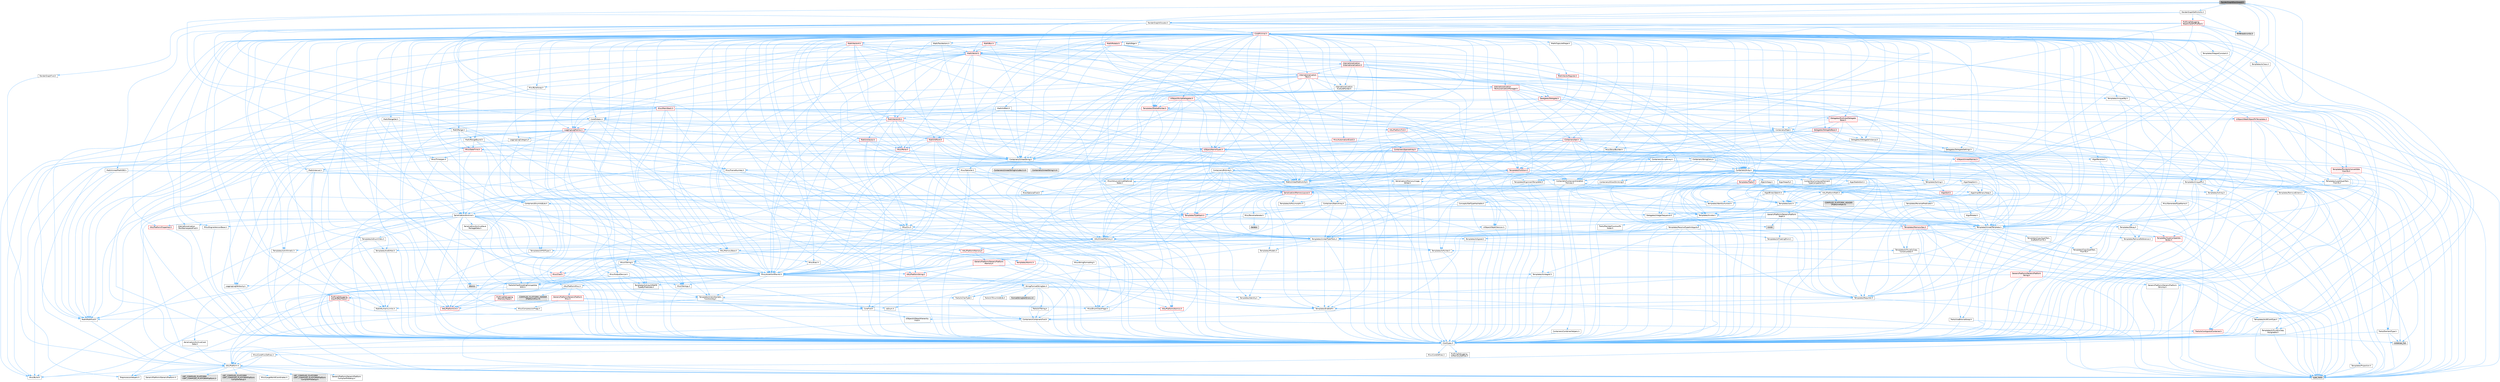 digraph "RenderGraphBlackboard.h"
{
 // INTERACTIVE_SVG=YES
 // LATEX_PDF_SIZE
  bgcolor="transparent";
  edge [fontname=Helvetica,fontsize=10,labelfontname=Helvetica,labelfontsize=10];
  node [fontname=Helvetica,fontsize=10,shape=box,height=0.2,width=0.4];
  Node1 [id="Node000001",label="RenderGraphBlackboard.h",height=0.2,width=0.4,color="gray40", fillcolor="grey60", style="filled", fontcolor="black",tooltip=" "];
  Node1 -> Node2 [id="edge1_Node000001_Node000002",color="steelblue1",style="solid",tooltip=" "];
  Node2 [id="Node000002",label="Containers/Array.h",height=0.2,width=0.4,color="grey40", fillcolor="white", style="filled",URL="$df/dd0/Array_8h.html",tooltip=" "];
  Node2 -> Node3 [id="edge2_Node000002_Node000003",color="steelblue1",style="solid",tooltip=" "];
  Node3 [id="Node000003",label="CoreTypes.h",height=0.2,width=0.4,color="grey40", fillcolor="white", style="filled",URL="$dc/dec/CoreTypes_8h.html",tooltip=" "];
  Node3 -> Node4 [id="edge3_Node000003_Node000004",color="steelblue1",style="solid",tooltip=" "];
  Node4 [id="Node000004",label="HAL/Platform.h",height=0.2,width=0.4,color="grey40", fillcolor="white", style="filled",URL="$d9/dd0/Platform_8h.html",tooltip=" "];
  Node4 -> Node5 [id="edge4_Node000004_Node000005",color="steelblue1",style="solid",tooltip=" "];
  Node5 [id="Node000005",label="Misc/Build.h",height=0.2,width=0.4,color="grey40", fillcolor="white", style="filled",URL="$d3/dbb/Build_8h.html",tooltip=" "];
  Node4 -> Node6 [id="edge5_Node000004_Node000006",color="steelblue1",style="solid",tooltip=" "];
  Node6 [id="Node000006",label="Misc/LargeWorldCoordinates.h",height=0.2,width=0.4,color="grey40", fillcolor="white", style="filled",URL="$d2/dcb/LargeWorldCoordinates_8h.html",tooltip=" "];
  Node4 -> Node7 [id="edge6_Node000004_Node000007",color="steelblue1",style="solid",tooltip=" "];
  Node7 [id="Node000007",label="type_traits",height=0.2,width=0.4,color="grey60", fillcolor="#E0E0E0", style="filled",tooltip=" "];
  Node4 -> Node8 [id="edge7_Node000004_Node000008",color="steelblue1",style="solid",tooltip=" "];
  Node8 [id="Node000008",label="PreprocessorHelpers.h",height=0.2,width=0.4,color="grey40", fillcolor="white", style="filled",URL="$db/ddb/PreprocessorHelpers_8h.html",tooltip=" "];
  Node4 -> Node9 [id="edge8_Node000004_Node000009",color="steelblue1",style="solid",tooltip=" "];
  Node9 [id="Node000009",label="UBT_COMPILED_PLATFORM\l/UBT_COMPILED_PLATFORMPlatform\lCompilerPreSetup.h",height=0.2,width=0.4,color="grey60", fillcolor="#E0E0E0", style="filled",tooltip=" "];
  Node4 -> Node10 [id="edge9_Node000004_Node000010",color="steelblue1",style="solid",tooltip=" "];
  Node10 [id="Node000010",label="GenericPlatform/GenericPlatform\lCompilerPreSetup.h",height=0.2,width=0.4,color="grey40", fillcolor="white", style="filled",URL="$d9/dc8/GenericPlatformCompilerPreSetup_8h.html",tooltip=" "];
  Node4 -> Node11 [id="edge10_Node000004_Node000011",color="steelblue1",style="solid",tooltip=" "];
  Node11 [id="Node000011",label="GenericPlatform/GenericPlatform.h",height=0.2,width=0.4,color="grey40", fillcolor="white", style="filled",URL="$d6/d84/GenericPlatform_8h.html",tooltip=" "];
  Node4 -> Node12 [id="edge11_Node000004_Node000012",color="steelblue1",style="solid",tooltip=" "];
  Node12 [id="Node000012",label="UBT_COMPILED_PLATFORM\l/UBT_COMPILED_PLATFORMPlatform.h",height=0.2,width=0.4,color="grey60", fillcolor="#E0E0E0", style="filled",tooltip=" "];
  Node4 -> Node13 [id="edge12_Node000004_Node000013",color="steelblue1",style="solid",tooltip=" "];
  Node13 [id="Node000013",label="UBT_COMPILED_PLATFORM\l/UBT_COMPILED_PLATFORMPlatform\lCompilerSetup.h",height=0.2,width=0.4,color="grey60", fillcolor="#E0E0E0", style="filled",tooltip=" "];
  Node3 -> Node14 [id="edge13_Node000003_Node000014",color="steelblue1",style="solid",tooltip=" "];
  Node14 [id="Node000014",label="ProfilingDebugging\l/UMemoryDefines.h",height=0.2,width=0.4,color="grey40", fillcolor="white", style="filled",URL="$d2/da2/UMemoryDefines_8h.html",tooltip=" "];
  Node3 -> Node15 [id="edge14_Node000003_Node000015",color="steelblue1",style="solid",tooltip=" "];
  Node15 [id="Node000015",label="Misc/CoreMiscDefines.h",height=0.2,width=0.4,color="grey40", fillcolor="white", style="filled",URL="$da/d38/CoreMiscDefines_8h.html",tooltip=" "];
  Node15 -> Node4 [id="edge15_Node000015_Node000004",color="steelblue1",style="solid",tooltip=" "];
  Node15 -> Node8 [id="edge16_Node000015_Node000008",color="steelblue1",style="solid",tooltip=" "];
  Node3 -> Node16 [id="edge17_Node000003_Node000016",color="steelblue1",style="solid",tooltip=" "];
  Node16 [id="Node000016",label="Misc/CoreDefines.h",height=0.2,width=0.4,color="grey40", fillcolor="white", style="filled",URL="$d3/dd2/CoreDefines_8h.html",tooltip=" "];
  Node2 -> Node17 [id="edge18_Node000002_Node000017",color="steelblue1",style="solid",tooltip=" "];
  Node17 [id="Node000017",label="Misc/AssertionMacros.h",height=0.2,width=0.4,color="grey40", fillcolor="white", style="filled",URL="$d0/dfa/AssertionMacros_8h.html",tooltip=" "];
  Node17 -> Node3 [id="edge19_Node000017_Node000003",color="steelblue1",style="solid",tooltip=" "];
  Node17 -> Node4 [id="edge20_Node000017_Node000004",color="steelblue1",style="solid",tooltip=" "];
  Node17 -> Node18 [id="edge21_Node000017_Node000018",color="steelblue1",style="solid",tooltip=" "];
  Node18 [id="Node000018",label="HAL/PlatformMisc.h",height=0.2,width=0.4,color="grey40", fillcolor="white", style="filled",URL="$d0/df5/PlatformMisc_8h.html",tooltip=" "];
  Node18 -> Node3 [id="edge22_Node000018_Node000003",color="steelblue1",style="solid",tooltip=" "];
  Node18 -> Node19 [id="edge23_Node000018_Node000019",color="steelblue1",style="solid",tooltip=" "];
  Node19 [id="Node000019",label="GenericPlatform/GenericPlatform\lMisc.h",height=0.2,width=0.4,color="red", fillcolor="#FFF0F0", style="filled",URL="$db/d9a/GenericPlatformMisc_8h.html",tooltip=" "];
  Node19 -> Node25 [id="edge24_Node000019_Node000025",color="steelblue1",style="solid",tooltip=" "];
  Node25 [id="Node000025",label="CoreFwd.h",height=0.2,width=0.4,color="grey40", fillcolor="white", style="filled",URL="$d1/d1e/CoreFwd_8h.html",tooltip=" "];
  Node25 -> Node3 [id="edge25_Node000025_Node000003",color="steelblue1",style="solid",tooltip=" "];
  Node25 -> Node26 [id="edge26_Node000025_Node000026",color="steelblue1",style="solid",tooltip=" "];
  Node26 [id="Node000026",label="Containers/ContainersFwd.h",height=0.2,width=0.4,color="grey40", fillcolor="white", style="filled",URL="$d4/d0a/ContainersFwd_8h.html",tooltip=" "];
  Node26 -> Node4 [id="edge27_Node000026_Node000004",color="steelblue1",style="solid",tooltip=" "];
  Node26 -> Node3 [id="edge28_Node000026_Node000003",color="steelblue1",style="solid",tooltip=" "];
  Node26 -> Node23 [id="edge29_Node000026_Node000023",color="steelblue1",style="solid",tooltip=" "];
  Node23 [id="Node000023",label="Traits/IsContiguousContainer.h",height=0.2,width=0.4,color="red", fillcolor="#FFF0F0", style="filled",URL="$d5/d3c/IsContiguousContainer_8h.html",tooltip=" "];
  Node23 -> Node3 [id="edge30_Node000023_Node000003",color="steelblue1",style="solid",tooltip=" "];
  Node23 -> Node22 [id="edge31_Node000023_Node000022",color="steelblue1",style="solid",tooltip=" "];
  Node22 [id="Node000022",label="initializer_list",height=0.2,width=0.4,color="grey60", fillcolor="#E0E0E0", style="filled",tooltip=" "];
  Node25 -> Node27 [id="edge32_Node000025_Node000027",color="steelblue1",style="solid",tooltip=" "];
  Node27 [id="Node000027",label="Math/MathFwd.h",height=0.2,width=0.4,color="grey40", fillcolor="white", style="filled",URL="$d2/d10/MathFwd_8h.html",tooltip=" "];
  Node27 -> Node4 [id="edge33_Node000027_Node000004",color="steelblue1",style="solid",tooltip=" "];
  Node25 -> Node28 [id="edge34_Node000025_Node000028",color="steelblue1",style="solid",tooltip=" "];
  Node28 [id="Node000028",label="UObject/UObjectHierarchy\lFwd.h",height=0.2,width=0.4,color="grey40", fillcolor="white", style="filled",URL="$d3/d13/UObjectHierarchyFwd_8h.html",tooltip=" "];
  Node19 -> Node3 [id="edge35_Node000019_Node000003",color="steelblue1",style="solid",tooltip=" "];
  Node19 -> Node30 [id="edge36_Node000019_Node000030",color="steelblue1",style="solid",tooltip=" "];
  Node30 [id="Node000030",label="HAL/PlatformCrt.h",height=0.2,width=0.4,color="red", fillcolor="#FFF0F0", style="filled",URL="$d8/d75/PlatformCrt_8h.html",tooltip=" "];
  Node19 -> Node40 [id="edge37_Node000019_Node000040",color="steelblue1",style="solid",tooltip=" "];
  Node40 [id="Node000040",label="Math/NumericLimits.h",height=0.2,width=0.4,color="grey40", fillcolor="white", style="filled",URL="$df/d1b/NumericLimits_8h.html",tooltip=" "];
  Node40 -> Node3 [id="edge38_Node000040_Node000003",color="steelblue1",style="solid",tooltip=" "];
  Node19 -> Node41 [id="edge39_Node000019_Node000041",color="steelblue1",style="solid",tooltip=" "];
  Node41 [id="Node000041",label="Misc/CompressionFlags.h",height=0.2,width=0.4,color="grey40", fillcolor="white", style="filled",URL="$d9/d76/CompressionFlags_8h.html",tooltip=" "];
  Node19 -> Node42 [id="edge40_Node000019_Node000042",color="steelblue1",style="solid",tooltip=" "];
  Node42 [id="Node000042",label="Misc/EnumClassFlags.h",height=0.2,width=0.4,color="grey40", fillcolor="white", style="filled",URL="$d8/de7/EnumClassFlags_8h.html",tooltip=" "];
  Node18 -> Node45 [id="edge41_Node000018_Node000045",color="steelblue1",style="solid",tooltip=" "];
  Node45 [id="Node000045",label="COMPILED_PLATFORM_HEADER\l(PlatformMisc.h)",height=0.2,width=0.4,color="grey60", fillcolor="#E0E0E0", style="filled",tooltip=" "];
  Node18 -> Node46 [id="edge42_Node000018_Node000046",color="steelblue1",style="solid",tooltip=" "];
  Node46 [id="Node000046",label="ProfilingDebugging\l/CpuProfilerTrace.h",height=0.2,width=0.4,color="red", fillcolor="#FFF0F0", style="filled",URL="$da/dcb/CpuProfilerTrace_8h.html",tooltip=" "];
  Node46 -> Node3 [id="edge43_Node000046_Node000003",color="steelblue1",style="solid",tooltip=" "];
  Node46 -> Node26 [id="edge44_Node000046_Node000026",color="steelblue1",style="solid",tooltip=" "];
  Node46 -> Node47 [id="edge45_Node000046_Node000047",color="steelblue1",style="solid",tooltip=" "];
  Node47 [id="Node000047",label="HAL/PlatformAtomics.h",height=0.2,width=0.4,color="red", fillcolor="#FFF0F0", style="filled",URL="$d3/d36/PlatformAtomics_8h.html",tooltip=" "];
  Node47 -> Node3 [id="edge46_Node000047_Node000003",color="steelblue1",style="solid",tooltip=" "];
  Node46 -> Node8 [id="edge47_Node000046_Node000008",color="steelblue1",style="solid",tooltip=" "];
  Node46 -> Node5 [id="edge48_Node000046_Node000005",color="steelblue1",style="solid",tooltip=" "];
  Node17 -> Node8 [id="edge49_Node000017_Node000008",color="steelblue1",style="solid",tooltip=" "];
  Node17 -> Node54 [id="edge50_Node000017_Node000054",color="steelblue1",style="solid",tooltip=" "];
  Node54 [id="Node000054",label="Templates/EnableIf.h",height=0.2,width=0.4,color="grey40", fillcolor="white", style="filled",URL="$d7/d60/EnableIf_8h.html",tooltip=" "];
  Node54 -> Node3 [id="edge51_Node000054_Node000003",color="steelblue1",style="solid",tooltip=" "];
  Node17 -> Node55 [id="edge52_Node000017_Node000055",color="steelblue1",style="solid",tooltip=" "];
  Node55 [id="Node000055",label="Templates/IsArrayOrRefOf\lTypeByPredicate.h",height=0.2,width=0.4,color="grey40", fillcolor="white", style="filled",URL="$d6/da1/IsArrayOrRefOfTypeByPredicate_8h.html",tooltip=" "];
  Node55 -> Node3 [id="edge53_Node000055_Node000003",color="steelblue1",style="solid",tooltip=" "];
  Node17 -> Node56 [id="edge54_Node000017_Node000056",color="steelblue1",style="solid",tooltip=" "];
  Node56 [id="Node000056",label="Templates/IsValidVariadic\lFunctionArg.h",height=0.2,width=0.4,color="grey40", fillcolor="white", style="filled",URL="$d0/dc8/IsValidVariadicFunctionArg_8h.html",tooltip=" "];
  Node56 -> Node3 [id="edge55_Node000056_Node000003",color="steelblue1",style="solid",tooltip=" "];
  Node56 -> Node57 [id="edge56_Node000056_Node000057",color="steelblue1",style="solid",tooltip=" "];
  Node57 [id="Node000057",label="IsEnum.h",height=0.2,width=0.4,color="grey40", fillcolor="white", style="filled",URL="$d4/de5/IsEnum_8h.html",tooltip=" "];
  Node56 -> Node7 [id="edge57_Node000056_Node000007",color="steelblue1",style="solid",tooltip=" "];
  Node17 -> Node58 [id="edge58_Node000017_Node000058",color="steelblue1",style="solid",tooltip=" "];
  Node58 [id="Node000058",label="Traits/IsCharEncodingCompatible\lWith.h",height=0.2,width=0.4,color="grey40", fillcolor="white", style="filled",URL="$df/dd1/IsCharEncodingCompatibleWith_8h.html",tooltip=" "];
  Node58 -> Node7 [id="edge59_Node000058_Node000007",color="steelblue1",style="solid",tooltip=" "];
  Node58 -> Node59 [id="edge60_Node000058_Node000059",color="steelblue1",style="solid",tooltip=" "];
  Node59 [id="Node000059",label="Traits/IsCharType.h",height=0.2,width=0.4,color="grey40", fillcolor="white", style="filled",URL="$db/d51/IsCharType_8h.html",tooltip=" "];
  Node59 -> Node3 [id="edge61_Node000059_Node000003",color="steelblue1",style="solid",tooltip=" "];
  Node17 -> Node60 [id="edge62_Node000017_Node000060",color="steelblue1",style="solid",tooltip=" "];
  Node60 [id="Node000060",label="Misc/VarArgs.h",height=0.2,width=0.4,color="grey40", fillcolor="white", style="filled",URL="$d5/d6f/VarArgs_8h.html",tooltip=" "];
  Node60 -> Node3 [id="edge63_Node000060_Node000003",color="steelblue1",style="solid",tooltip=" "];
  Node17 -> Node61 [id="edge64_Node000017_Node000061",color="steelblue1",style="solid",tooltip=" "];
  Node61 [id="Node000061",label="String/FormatStringSan.h",height=0.2,width=0.4,color="grey40", fillcolor="white", style="filled",URL="$d3/d8b/FormatStringSan_8h.html",tooltip=" "];
  Node61 -> Node7 [id="edge65_Node000061_Node000007",color="steelblue1",style="solid",tooltip=" "];
  Node61 -> Node3 [id="edge66_Node000061_Node000003",color="steelblue1",style="solid",tooltip=" "];
  Node61 -> Node62 [id="edge67_Node000061_Node000062",color="steelblue1",style="solid",tooltip=" "];
  Node62 [id="Node000062",label="Templates/Requires.h",height=0.2,width=0.4,color="grey40", fillcolor="white", style="filled",URL="$dc/d96/Requires_8h.html",tooltip=" "];
  Node62 -> Node54 [id="edge68_Node000062_Node000054",color="steelblue1",style="solid",tooltip=" "];
  Node62 -> Node7 [id="edge69_Node000062_Node000007",color="steelblue1",style="solid",tooltip=" "];
  Node61 -> Node63 [id="edge70_Node000061_Node000063",color="steelblue1",style="solid",tooltip=" "];
  Node63 [id="Node000063",label="Templates/Identity.h",height=0.2,width=0.4,color="grey40", fillcolor="white", style="filled",URL="$d0/dd5/Identity_8h.html",tooltip=" "];
  Node61 -> Node56 [id="edge71_Node000061_Node000056",color="steelblue1",style="solid",tooltip=" "];
  Node61 -> Node59 [id="edge72_Node000061_Node000059",color="steelblue1",style="solid",tooltip=" "];
  Node61 -> Node64 [id="edge73_Node000061_Node000064",color="steelblue1",style="solid",tooltip=" "];
  Node64 [id="Node000064",label="Traits/IsTEnumAsByte.h",height=0.2,width=0.4,color="grey40", fillcolor="white", style="filled",URL="$d1/de6/IsTEnumAsByte_8h.html",tooltip=" "];
  Node61 -> Node65 [id="edge74_Node000061_Node000065",color="steelblue1",style="solid",tooltip=" "];
  Node65 [id="Node000065",label="Traits/IsTString.h",height=0.2,width=0.4,color="grey40", fillcolor="white", style="filled",URL="$d0/df8/IsTString_8h.html",tooltip=" "];
  Node65 -> Node26 [id="edge75_Node000065_Node000026",color="steelblue1",style="solid",tooltip=" "];
  Node61 -> Node26 [id="edge76_Node000061_Node000026",color="steelblue1",style="solid",tooltip=" "];
  Node61 -> Node66 [id="edge77_Node000061_Node000066",color="steelblue1",style="solid",tooltip=" "];
  Node66 [id="Node000066",label="FormatStringSanErrors.inl",height=0.2,width=0.4,color="grey60", fillcolor="#E0E0E0", style="filled",tooltip=" "];
  Node17 -> Node67 [id="edge78_Node000017_Node000067",color="steelblue1",style="solid",tooltip=" "];
  Node67 [id="Node000067",label="atomic",height=0.2,width=0.4,color="grey60", fillcolor="#E0E0E0", style="filled",tooltip=" "];
  Node2 -> Node68 [id="edge79_Node000002_Node000068",color="steelblue1",style="solid",tooltip=" "];
  Node68 [id="Node000068",label="Misc/IntrusiveUnsetOptional\lState.h",height=0.2,width=0.4,color="grey40", fillcolor="white", style="filled",URL="$d2/d0a/IntrusiveUnsetOptionalState_8h.html",tooltip=" "];
  Node68 -> Node69 [id="edge80_Node000068_Node000069",color="steelblue1",style="solid",tooltip=" "];
  Node69 [id="Node000069",label="Misc/OptionalFwd.h",height=0.2,width=0.4,color="grey40", fillcolor="white", style="filled",URL="$dc/d50/OptionalFwd_8h.html",tooltip=" "];
  Node2 -> Node70 [id="edge81_Node000002_Node000070",color="steelblue1",style="solid",tooltip=" "];
  Node70 [id="Node000070",label="Misc/ReverseIterate.h",height=0.2,width=0.4,color="grey40", fillcolor="white", style="filled",URL="$db/de3/ReverseIterate_8h.html",tooltip=" "];
  Node70 -> Node4 [id="edge82_Node000070_Node000004",color="steelblue1",style="solid",tooltip=" "];
  Node70 -> Node71 [id="edge83_Node000070_Node000071",color="steelblue1",style="solid",tooltip=" "];
  Node71 [id="Node000071",label="iterator",height=0.2,width=0.4,color="grey60", fillcolor="#E0E0E0", style="filled",tooltip=" "];
  Node2 -> Node72 [id="edge84_Node000002_Node000072",color="steelblue1",style="solid",tooltip=" "];
  Node72 [id="Node000072",label="HAL/UnrealMemory.h",height=0.2,width=0.4,color="grey40", fillcolor="white", style="filled",URL="$d9/d96/UnrealMemory_8h.html",tooltip=" "];
  Node72 -> Node3 [id="edge85_Node000072_Node000003",color="steelblue1",style="solid",tooltip=" "];
  Node72 -> Node73 [id="edge86_Node000072_Node000073",color="steelblue1",style="solid",tooltip=" "];
  Node73 [id="Node000073",label="GenericPlatform/GenericPlatform\lMemory.h",height=0.2,width=0.4,color="red", fillcolor="#FFF0F0", style="filled",URL="$dd/d22/GenericPlatformMemory_8h.html",tooltip=" "];
  Node73 -> Node25 [id="edge87_Node000073_Node000025",color="steelblue1",style="solid",tooltip=" "];
  Node73 -> Node3 [id="edge88_Node000073_Node000003",color="steelblue1",style="solid",tooltip=" "];
  Node73 -> Node74 [id="edge89_Node000073_Node000074",color="steelblue1",style="solid",tooltip=" "];
  Node74 [id="Node000074",label="HAL/PlatformString.h",height=0.2,width=0.4,color="red", fillcolor="#FFF0F0", style="filled",URL="$db/db5/PlatformString_8h.html",tooltip=" "];
  Node74 -> Node3 [id="edge90_Node000074_Node000003",color="steelblue1",style="solid",tooltip=" "];
  Node72 -> Node76 [id="edge91_Node000072_Node000076",color="steelblue1",style="solid",tooltip=" "];
  Node76 [id="Node000076",label="HAL/MemoryBase.h",height=0.2,width=0.4,color="grey40", fillcolor="white", style="filled",URL="$d6/d9f/MemoryBase_8h.html",tooltip=" "];
  Node76 -> Node3 [id="edge92_Node000076_Node000003",color="steelblue1",style="solid",tooltip=" "];
  Node76 -> Node47 [id="edge93_Node000076_Node000047",color="steelblue1",style="solid",tooltip=" "];
  Node76 -> Node30 [id="edge94_Node000076_Node000030",color="steelblue1",style="solid",tooltip=" "];
  Node76 -> Node77 [id="edge95_Node000076_Node000077",color="steelblue1",style="solid",tooltip=" "];
  Node77 [id="Node000077",label="Misc/Exec.h",height=0.2,width=0.4,color="grey40", fillcolor="white", style="filled",URL="$de/ddb/Exec_8h.html",tooltip=" "];
  Node77 -> Node3 [id="edge96_Node000077_Node000003",color="steelblue1",style="solid",tooltip=" "];
  Node77 -> Node17 [id="edge97_Node000077_Node000017",color="steelblue1",style="solid",tooltip=" "];
  Node76 -> Node78 [id="edge98_Node000076_Node000078",color="steelblue1",style="solid",tooltip=" "];
  Node78 [id="Node000078",label="Misc/OutputDevice.h",height=0.2,width=0.4,color="grey40", fillcolor="white", style="filled",URL="$d7/d32/OutputDevice_8h.html",tooltip=" "];
  Node78 -> Node25 [id="edge99_Node000078_Node000025",color="steelblue1",style="solid",tooltip=" "];
  Node78 -> Node3 [id="edge100_Node000078_Node000003",color="steelblue1",style="solid",tooltip=" "];
  Node78 -> Node79 [id="edge101_Node000078_Node000079",color="steelblue1",style="solid",tooltip=" "];
  Node79 [id="Node000079",label="Logging/LogVerbosity.h",height=0.2,width=0.4,color="grey40", fillcolor="white", style="filled",URL="$d2/d8f/LogVerbosity_8h.html",tooltip=" "];
  Node79 -> Node3 [id="edge102_Node000079_Node000003",color="steelblue1",style="solid",tooltip=" "];
  Node78 -> Node60 [id="edge103_Node000078_Node000060",color="steelblue1",style="solid",tooltip=" "];
  Node78 -> Node55 [id="edge104_Node000078_Node000055",color="steelblue1",style="solid",tooltip=" "];
  Node78 -> Node56 [id="edge105_Node000078_Node000056",color="steelblue1",style="solid",tooltip=" "];
  Node78 -> Node58 [id="edge106_Node000078_Node000058",color="steelblue1",style="solid",tooltip=" "];
  Node76 -> Node80 [id="edge107_Node000076_Node000080",color="steelblue1",style="solid",tooltip=" "];
  Node80 [id="Node000080",label="Templates/Atomic.h",height=0.2,width=0.4,color="red", fillcolor="#FFF0F0", style="filled",URL="$d3/d91/Atomic_8h.html",tooltip=" "];
  Node80 -> Node83 [id="edge108_Node000080_Node000083",color="steelblue1",style="solid",tooltip=" "];
  Node83 [id="Node000083",label="Templates/IsIntegral.h",height=0.2,width=0.4,color="grey40", fillcolor="white", style="filled",URL="$da/d64/IsIntegral_8h.html",tooltip=" "];
  Node83 -> Node3 [id="edge109_Node000083_Node000003",color="steelblue1",style="solid",tooltip=" "];
  Node80 -> Node67 [id="edge110_Node000080_Node000067",color="steelblue1",style="solid",tooltip=" "];
  Node72 -> Node89 [id="edge111_Node000072_Node000089",color="steelblue1",style="solid",tooltip=" "];
  Node89 [id="Node000089",label="HAL/PlatformMemory.h",height=0.2,width=0.4,color="red", fillcolor="#FFF0F0", style="filled",URL="$de/d68/PlatformMemory_8h.html",tooltip=" "];
  Node89 -> Node3 [id="edge112_Node000089_Node000003",color="steelblue1",style="solid",tooltip=" "];
  Node89 -> Node73 [id="edge113_Node000089_Node000073",color="steelblue1",style="solid",tooltip=" "];
  Node72 -> Node91 [id="edge114_Node000072_Node000091",color="steelblue1",style="solid",tooltip=" "];
  Node91 [id="Node000091",label="ProfilingDebugging\l/MemoryTrace.h",height=0.2,width=0.4,color="red", fillcolor="#FFF0F0", style="filled",URL="$da/dd7/MemoryTrace_8h.html",tooltip=" "];
  Node91 -> Node4 [id="edge115_Node000091_Node000004",color="steelblue1",style="solid",tooltip=" "];
  Node91 -> Node42 [id="edge116_Node000091_Node000042",color="steelblue1",style="solid",tooltip=" "];
  Node72 -> Node92 [id="edge117_Node000072_Node000092",color="steelblue1",style="solid",tooltip=" "];
  Node92 [id="Node000092",label="Templates/IsPointer.h",height=0.2,width=0.4,color="grey40", fillcolor="white", style="filled",URL="$d7/d05/IsPointer_8h.html",tooltip=" "];
  Node92 -> Node3 [id="edge118_Node000092_Node000003",color="steelblue1",style="solid",tooltip=" "];
  Node2 -> Node93 [id="edge119_Node000002_Node000093",color="steelblue1",style="solid",tooltip=" "];
  Node93 [id="Node000093",label="Templates/UnrealTypeTraits.h",height=0.2,width=0.4,color="grey40", fillcolor="white", style="filled",URL="$d2/d2d/UnrealTypeTraits_8h.html",tooltip=" "];
  Node93 -> Node3 [id="edge120_Node000093_Node000003",color="steelblue1",style="solid",tooltip=" "];
  Node93 -> Node92 [id="edge121_Node000093_Node000092",color="steelblue1",style="solid",tooltip=" "];
  Node93 -> Node17 [id="edge122_Node000093_Node000017",color="steelblue1",style="solid",tooltip=" "];
  Node93 -> Node85 [id="edge123_Node000093_Node000085",color="steelblue1",style="solid",tooltip=" "];
  Node85 [id="Node000085",label="Templates/AndOrNot.h",height=0.2,width=0.4,color="grey40", fillcolor="white", style="filled",URL="$db/d0a/AndOrNot_8h.html",tooltip=" "];
  Node85 -> Node3 [id="edge124_Node000085_Node000003",color="steelblue1",style="solid",tooltip=" "];
  Node93 -> Node54 [id="edge125_Node000093_Node000054",color="steelblue1",style="solid",tooltip=" "];
  Node93 -> Node94 [id="edge126_Node000093_Node000094",color="steelblue1",style="solid",tooltip=" "];
  Node94 [id="Node000094",label="Templates/IsArithmetic.h",height=0.2,width=0.4,color="grey40", fillcolor="white", style="filled",URL="$d2/d5d/IsArithmetic_8h.html",tooltip=" "];
  Node94 -> Node3 [id="edge127_Node000094_Node000003",color="steelblue1",style="solid",tooltip=" "];
  Node93 -> Node57 [id="edge128_Node000093_Node000057",color="steelblue1",style="solid",tooltip=" "];
  Node93 -> Node95 [id="edge129_Node000093_Node000095",color="steelblue1",style="solid",tooltip=" "];
  Node95 [id="Node000095",label="Templates/Models.h",height=0.2,width=0.4,color="grey40", fillcolor="white", style="filled",URL="$d3/d0c/Models_8h.html",tooltip=" "];
  Node95 -> Node63 [id="edge130_Node000095_Node000063",color="steelblue1",style="solid",tooltip=" "];
  Node93 -> Node96 [id="edge131_Node000093_Node000096",color="steelblue1",style="solid",tooltip=" "];
  Node96 [id="Node000096",label="Templates/IsPODType.h",height=0.2,width=0.4,color="grey40", fillcolor="white", style="filled",URL="$d7/db1/IsPODType_8h.html",tooltip=" "];
  Node96 -> Node3 [id="edge132_Node000096_Node000003",color="steelblue1",style="solid",tooltip=" "];
  Node93 -> Node97 [id="edge133_Node000093_Node000097",color="steelblue1",style="solid",tooltip=" "];
  Node97 [id="Node000097",label="Templates/IsUECoreType.h",height=0.2,width=0.4,color="grey40", fillcolor="white", style="filled",URL="$d1/db8/IsUECoreType_8h.html",tooltip=" "];
  Node97 -> Node3 [id="edge134_Node000097_Node000003",color="steelblue1",style="solid",tooltip=" "];
  Node97 -> Node7 [id="edge135_Node000097_Node000007",color="steelblue1",style="solid",tooltip=" "];
  Node93 -> Node86 [id="edge136_Node000093_Node000086",color="steelblue1",style="solid",tooltip=" "];
  Node86 [id="Node000086",label="Templates/IsTriviallyCopy\lConstructible.h",height=0.2,width=0.4,color="grey40", fillcolor="white", style="filled",URL="$d3/d78/IsTriviallyCopyConstructible_8h.html",tooltip=" "];
  Node86 -> Node3 [id="edge137_Node000086_Node000003",color="steelblue1",style="solid",tooltip=" "];
  Node86 -> Node7 [id="edge138_Node000086_Node000007",color="steelblue1",style="solid",tooltip=" "];
  Node2 -> Node98 [id="edge139_Node000002_Node000098",color="steelblue1",style="solid",tooltip=" "];
  Node98 [id="Node000098",label="Templates/UnrealTemplate.h",height=0.2,width=0.4,color="grey40", fillcolor="white", style="filled",URL="$d4/d24/UnrealTemplate_8h.html",tooltip=" "];
  Node98 -> Node3 [id="edge140_Node000098_Node000003",color="steelblue1",style="solid",tooltip=" "];
  Node98 -> Node92 [id="edge141_Node000098_Node000092",color="steelblue1",style="solid",tooltip=" "];
  Node98 -> Node72 [id="edge142_Node000098_Node000072",color="steelblue1",style="solid",tooltip=" "];
  Node98 -> Node99 [id="edge143_Node000098_Node000099",color="steelblue1",style="solid",tooltip=" "];
  Node99 [id="Node000099",label="Templates/CopyQualifiers\lAndRefsFromTo.h",height=0.2,width=0.4,color="grey40", fillcolor="white", style="filled",URL="$d3/db3/CopyQualifiersAndRefsFromTo_8h.html",tooltip=" "];
  Node99 -> Node100 [id="edge144_Node000099_Node000100",color="steelblue1",style="solid",tooltip=" "];
  Node100 [id="Node000100",label="Templates/CopyQualifiers\lFromTo.h",height=0.2,width=0.4,color="grey40", fillcolor="white", style="filled",URL="$d5/db4/CopyQualifiersFromTo_8h.html",tooltip=" "];
  Node98 -> Node93 [id="edge145_Node000098_Node000093",color="steelblue1",style="solid",tooltip=" "];
  Node98 -> Node101 [id="edge146_Node000098_Node000101",color="steelblue1",style="solid",tooltip=" "];
  Node101 [id="Node000101",label="Templates/RemoveReference.h",height=0.2,width=0.4,color="grey40", fillcolor="white", style="filled",URL="$da/dbe/RemoveReference_8h.html",tooltip=" "];
  Node101 -> Node3 [id="edge147_Node000101_Node000003",color="steelblue1",style="solid",tooltip=" "];
  Node98 -> Node62 [id="edge148_Node000098_Node000062",color="steelblue1",style="solid",tooltip=" "];
  Node98 -> Node102 [id="edge149_Node000098_Node000102",color="steelblue1",style="solid",tooltip=" "];
  Node102 [id="Node000102",label="Templates/TypeCompatible\lBytes.h",height=0.2,width=0.4,color="red", fillcolor="#FFF0F0", style="filled",URL="$df/d0a/TypeCompatibleBytes_8h.html",tooltip=" "];
  Node102 -> Node3 [id="edge150_Node000102_Node000003",color="steelblue1",style="solid",tooltip=" "];
  Node102 -> Node7 [id="edge151_Node000102_Node000007",color="steelblue1",style="solid",tooltip=" "];
  Node98 -> Node63 [id="edge152_Node000098_Node000063",color="steelblue1",style="solid",tooltip=" "];
  Node98 -> Node23 [id="edge153_Node000098_Node000023",color="steelblue1",style="solid",tooltip=" "];
  Node98 -> Node103 [id="edge154_Node000098_Node000103",color="steelblue1",style="solid",tooltip=" "];
  Node103 [id="Node000103",label="Traits/UseBitwiseSwap.h",height=0.2,width=0.4,color="grey40", fillcolor="white", style="filled",URL="$db/df3/UseBitwiseSwap_8h.html",tooltip=" "];
  Node103 -> Node3 [id="edge155_Node000103_Node000003",color="steelblue1",style="solid",tooltip=" "];
  Node103 -> Node7 [id="edge156_Node000103_Node000007",color="steelblue1",style="solid",tooltip=" "];
  Node98 -> Node7 [id="edge157_Node000098_Node000007",color="steelblue1",style="solid",tooltip=" "];
  Node2 -> Node104 [id="edge158_Node000002_Node000104",color="steelblue1",style="solid",tooltip=" "];
  Node104 [id="Node000104",label="Containers/AllowShrinking.h",height=0.2,width=0.4,color="grey40", fillcolor="white", style="filled",URL="$d7/d1a/AllowShrinking_8h.html",tooltip=" "];
  Node104 -> Node3 [id="edge159_Node000104_Node000003",color="steelblue1",style="solid",tooltip=" "];
  Node2 -> Node105 [id="edge160_Node000002_Node000105",color="steelblue1",style="solid",tooltip=" "];
  Node105 [id="Node000105",label="Containers/ContainerAllocation\lPolicies.h",height=0.2,width=0.4,color="grey40", fillcolor="white", style="filled",URL="$d7/dff/ContainerAllocationPolicies_8h.html",tooltip=" "];
  Node105 -> Node3 [id="edge161_Node000105_Node000003",color="steelblue1",style="solid",tooltip=" "];
  Node105 -> Node106 [id="edge162_Node000105_Node000106",color="steelblue1",style="solid",tooltip=" "];
  Node106 [id="Node000106",label="Containers/ContainerHelpers.h",height=0.2,width=0.4,color="grey40", fillcolor="white", style="filled",URL="$d7/d33/ContainerHelpers_8h.html",tooltip=" "];
  Node106 -> Node3 [id="edge163_Node000106_Node000003",color="steelblue1",style="solid",tooltip=" "];
  Node105 -> Node105 [id="edge164_Node000105_Node000105",color="steelblue1",style="solid",tooltip=" "];
  Node105 -> Node107 [id="edge165_Node000105_Node000107",color="steelblue1",style="solid",tooltip=" "];
  Node107 [id="Node000107",label="HAL/PlatformMath.h",height=0.2,width=0.4,color="grey40", fillcolor="white", style="filled",URL="$dc/d53/PlatformMath_8h.html",tooltip=" "];
  Node107 -> Node3 [id="edge166_Node000107_Node000003",color="steelblue1",style="solid",tooltip=" "];
  Node107 -> Node108 [id="edge167_Node000107_Node000108",color="steelblue1",style="solid",tooltip=" "];
  Node108 [id="Node000108",label="GenericPlatform/GenericPlatform\lMath.h",height=0.2,width=0.4,color="grey40", fillcolor="white", style="filled",URL="$d5/d79/GenericPlatformMath_8h.html",tooltip=" "];
  Node108 -> Node3 [id="edge168_Node000108_Node000003",color="steelblue1",style="solid",tooltip=" "];
  Node108 -> Node26 [id="edge169_Node000108_Node000026",color="steelblue1",style="solid",tooltip=" "];
  Node108 -> Node30 [id="edge170_Node000108_Node000030",color="steelblue1",style="solid",tooltip=" "];
  Node108 -> Node85 [id="edge171_Node000108_Node000085",color="steelblue1",style="solid",tooltip=" "];
  Node108 -> Node109 [id="edge172_Node000108_Node000109",color="steelblue1",style="solid",tooltip=" "];
  Node109 [id="Node000109",label="Templates/Decay.h",height=0.2,width=0.4,color="grey40", fillcolor="white", style="filled",URL="$dd/d0f/Decay_8h.html",tooltip=" "];
  Node109 -> Node3 [id="edge173_Node000109_Node000003",color="steelblue1",style="solid",tooltip=" "];
  Node109 -> Node101 [id="edge174_Node000109_Node000101",color="steelblue1",style="solid",tooltip=" "];
  Node109 -> Node7 [id="edge175_Node000109_Node000007",color="steelblue1",style="solid",tooltip=" "];
  Node108 -> Node110 [id="edge176_Node000108_Node000110",color="steelblue1",style="solid",tooltip=" "];
  Node110 [id="Node000110",label="Templates/IsFloatingPoint.h",height=0.2,width=0.4,color="grey40", fillcolor="white", style="filled",URL="$d3/d11/IsFloatingPoint_8h.html",tooltip=" "];
  Node110 -> Node3 [id="edge177_Node000110_Node000003",color="steelblue1",style="solid",tooltip=" "];
  Node108 -> Node93 [id="edge178_Node000108_Node000093",color="steelblue1",style="solid",tooltip=" "];
  Node108 -> Node62 [id="edge179_Node000108_Node000062",color="steelblue1",style="solid",tooltip=" "];
  Node108 -> Node111 [id="edge180_Node000108_Node000111",color="steelblue1",style="solid",tooltip=" "];
  Node111 [id="Node000111",label="Templates/ResolveTypeAmbiguity.h",height=0.2,width=0.4,color="grey40", fillcolor="white", style="filled",URL="$df/d1f/ResolveTypeAmbiguity_8h.html",tooltip=" "];
  Node111 -> Node3 [id="edge181_Node000111_Node000003",color="steelblue1",style="solid",tooltip=" "];
  Node111 -> Node110 [id="edge182_Node000111_Node000110",color="steelblue1",style="solid",tooltip=" "];
  Node111 -> Node93 [id="edge183_Node000111_Node000093",color="steelblue1",style="solid",tooltip=" "];
  Node111 -> Node112 [id="edge184_Node000111_Node000112",color="steelblue1",style="solid",tooltip=" "];
  Node112 [id="Node000112",label="Templates/IsSigned.h",height=0.2,width=0.4,color="grey40", fillcolor="white", style="filled",URL="$d8/dd8/IsSigned_8h.html",tooltip=" "];
  Node112 -> Node3 [id="edge185_Node000112_Node000003",color="steelblue1",style="solid",tooltip=" "];
  Node111 -> Node83 [id="edge186_Node000111_Node000083",color="steelblue1",style="solid",tooltip=" "];
  Node111 -> Node62 [id="edge187_Node000111_Node000062",color="steelblue1",style="solid",tooltip=" "];
  Node108 -> Node102 [id="edge188_Node000108_Node000102",color="steelblue1",style="solid",tooltip=" "];
  Node108 -> Node113 [id="edge189_Node000108_Node000113",color="steelblue1",style="solid",tooltip=" "];
  Node113 [id="Node000113",label="limits",height=0.2,width=0.4,color="grey60", fillcolor="#E0E0E0", style="filled",tooltip=" "];
  Node108 -> Node7 [id="edge190_Node000108_Node000007",color="steelblue1",style="solid",tooltip=" "];
  Node107 -> Node114 [id="edge191_Node000107_Node000114",color="steelblue1",style="solid",tooltip=" "];
  Node114 [id="Node000114",label="COMPILED_PLATFORM_HEADER\l(PlatformMath.h)",height=0.2,width=0.4,color="grey60", fillcolor="#E0E0E0", style="filled",tooltip=" "];
  Node105 -> Node72 [id="edge192_Node000105_Node000072",color="steelblue1",style="solid",tooltip=" "];
  Node105 -> Node40 [id="edge193_Node000105_Node000040",color="steelblue1",style="solid",tooltip=" "];
  Node105 -> Node17 [id="edge194_Node000105_Node000017",color="steelblue1",style="solid",tooltip=" "];
  Node105 -> Node115 [id="edge195_Node000105_Node000115",color="steelblue1",style="solid",tooltip=" "];
  Node115 [id="Node000115",label="Templates/IsPolymorphic.h",height=0.2,width=0.4,color="grey40", fillcolor="white", style="filled",URL="$dc/d20/IsPolymorphic_8h.html",tooltip=" "];
  Node105 -> Node116 [id="edge196_Node000105_Node000116",color="steelblue1",style="solid",tooltip=" "];
  Node116 [id="Node000116",label="Templates/MemoryOps.h",height=0.2,width=0.4,color="red", fillcolor="#FFF0F0", style="filled",URL="$db/dea/MemoryOps_8h.html",tooltip=" "];
  Node116 -> Node3 [id="edge197_Node000116_Node000003",color="steelblue1",style="solid",tooltip=" "];
  Node116 -> Node72 [id="edge198_Node000116_Node000072",color="steelblue1",style="solid",tooltip=" "];
  Node116 -> Node87 [id="edge199_Node000116_Node000087",color="steelblue1",style="solid",tooltip=" "];
  Node87 [id="Node000087",label="Templates/IsTriviallyCopy\lAssignable.h",height=0.2,width=0.4,color="grey40", fillcolor="white", style="filled",URL="$d2/df2/IsTriviallyCopyAssignable_8h.html",tooltip=" "];
  Node87 -> Node3 [id="edge200_Node000087_Node000003",color="steelblue1",style="solid",tooltip=" "];
  Node87 -> Node7 [id="edge201_Node000087_Node000007",color="steelblue1",style="solid",tooltip=" "];
  Node116 -> Node86 [id="edge202_Node000116_Node000086",color="steelblue1",style="solid",tooltip=" "];
  Node116 -> Node62 [id="edge203_Node000116_Node000062",color="steelblue1",style="solid",tooltip=" "];
  Node116 -> Node93 [id="edge204_Node000116_Node000093",color="steelblue1",style="solid",tooltip=" "];
  Node116 -> Node103 [id="edge205_Node000116_Node000103",color="steelblue1",style="solid",tooltip=" "];
  Node116 -> Node7 [id="edge206_Node000116_Node000007",color="steelblue1",style="solid",tooltip=" "];
  Node105 -> Node102 [id="edge207_Node000105_Node000102",color="steelblue1",style="solid",tooltip=" "];
  Node105 -> Node7 [id="edge208_Node000105_Node000007",color="steelblue1",style="solid",tooltip=" "];
  Node2 -> Node117 [id="edge209_Node000002_Node000117",color="steelblue1",style="solid",tooltip=" "];
  Node117 [id="Node000117",label="Containers/ContainerElement\lTypeCompatibility.h",height=0.2,width=0.4,color="grey40", fillcolor="white", style="filled",URL="$df/ddf/ContainerElementTypeCompatibility_8h.html",tooltip=" "];
  Node117 -> Node3 [id="edge210_Node000117_Node000003",color="steelblue1",style="solid",tooltip=" "];
  Node117 -> Node93 [id="edge211_Node000117_Node000093",color="steelblue1",style="solid",tooltip=" "];
  Node2 -> Node118 [id="edge212_Node000002_Node000118",color="steelblue1",style="solid",tooltip=" "];
  Node118 [id="Node000118",label="Serialization/Archive.h",height=0.2,width=0.4,color="grey40", fillcolor="white", style="filled",URL="$d7/d3b/Archive_8h.html",tooltip=" "];
  Node118 -> Node25 [id="edge213_Node000118_Node000025",color="steelblue1",style="solid",tooltip=" "];
  Node118 -> Node3 [id="edge214_Node000118_Node000003",color="steelblue1",style="solid",tooltip=" "];
  Node118 -> Node119 [id="edge215_Node000118_Node000119",color="steelblue1",style="solid",tooltip=" "];
  Node119 [id="Node000119",label="HAL/PlatformProperties.h",height=0.2,width=0.4,color="red", fillcolor="#FFF0F0", style="filled",URL="$d9/db0/PlatformProperties_8h.html",tooltip=" "];
  Node119 -> Node3 [id="edge216_Node000119_Node000003",color="steelblue1",style="solid",tooltip=" "];
  Node118 -> Node122 [id="edge217_Node000118_Node000122",color="steelblue1",style="solid",tooltip=" "];
  Node122 [id="Node000122",label="Internationalization\l/TextNamespaceFwd.h",height=0.2,width=0.4,color="grey40", fillcolor="white", style="filled",URL="$d8/d97/TextNamespaceFwd_8h.html",tooltip=" "];
  Node122 -> Node3 [id="edge218_Node000122_Node000003",color="steelblue1",style="solid",tooltip=" "];
  Node118 -> Node27 [id="edge219_Node000118_Node000027",color="steelblue1",style="solid",tooltip=" "];
  Node118 -> Node17 [id="edge220_Node000118_Node000017",color="steelblue1",style="solid",tooltip=" "];
  Node118 -> Node5 [id="edge221_Node000118_Node000005",color="steelblue1",style="solid",tooltip=" "];
  Node118 -> Node41 [id="edge222_Node000118_Node000041",color="steelblue1",style="solid",tooltip=" "];
  Node118 -> Node123 [id="edge223_Node000118_Node000123",color="steelblue1",style="solid",tooltip=" "];
  Node123 [id="Node000123",label="Misc/EngineVersionBase.h",height=0.2,width=0.4,color="grey40", fillcolor="white", style="filled",URL="$d5/d2b/EngineVersionBase_8h.html",tooltip=" "];
  Node123 -> Node3 [id="edge224_Node000123_Node000003",color="steelblue1",style="solid",tooltip=" "];
  Node118 -> Node60 [id="edge225_Node000118_Node000060",color="steelblue1",style="solid",tooltip=" "];
  Node118 -> Node124 [id="edge226_Node000118_Node000124",color="steelblue1",style="solid",tooltip=" "];
  Node124 [id="Node000124",label="Serialization/ArchiveCook\lData.h",height=0.2,width=0.4,color="grey40", fillcolor="white", style="filled",URL="$dc/db6/ArchiveCookData_8h.html",tooltip=" "];
  Node124 -> Node4 [id="edge227_Node000124_Node000004",color="steelblue1",style="solid",tooltip=" "];
  Node118 -> Node125 [id="edge228_Node000118_Node000125",color="steelblue1",style="solid",tooltip=" "];
  Node125 [id="Node000125",label="Serialization/ArchiveSave\lPackageData.h",height=0.2,width=0.4,color="grey40", fillcolor="white", style="filled",URL="$d1/d37/ArchiveSavePackageData_8h.html",tooltip=" "];
  Node118 -> Node54 [id="edge229_Node000118_Node000054",color="steelblue1",style="solid",tooltip=" "];
  Node118 -> Node55 [id="edge230_Node000118_Node000055",color="steelblue1",style="solid",tooltip=" "];
  Node118 -> Node126 [id="edge231_Node000118_Node000126",color="steelblue1",style="solid",tooltip=" "];
  Node126 [id="Node000126",label="Templates/IsEnumClass.h",height=0.2,width=0.4,color="grey40", fillcolor="white", style="filled",URL="$d7/d15/IsEnumClass_8h.html",tooltip=" "];
  Node126 -> Node3 [id="edge232_Node000126_Node000003",color="steelblue1",style="solid",tooltip=" "];
  Node126 -> Node85 [id="edge233_Node000126_Node000085",color="steelblue1",style="solid",tooltip=" "];
  Node118 -> Node112 [id="edge234_Node000118_Node000112",color="steelblue1",style="solid",tooltip=" "];
  Node118 -> Node56 [id="edge235_Node000118_Node000056",color="steelblue1",style="solid",tooltip=" "];
  Node118 -> Node98 [id="edge236_Node000118_Node000098",color="steelblue1",style="solid",tooltip=" "];
  Node118 -> Node58 [id="edge237_Node000118_Node000058",color="steelblue1",style="solid",tooltip=" "];
  Node118 -> Node127 [id="edge238_Node000118_Node000127",color="steelblue1",style="solid",tooltip=" "];
  Node127 [id="Node000127",label="UObject/ObjectVersion.h",height=0.2,width=0.4,color="grey40", fillcolor="white", style="filled",URL="$da/d63/ObjectVersion_8h.html",tooltip=" "];
  Node127 -> Node3 [id="edge239_Node000127_Node000003",color="steelblue1",style="solid",tooltip=" "];
  Node2 -> Node128 [id="edge240_Node000002_Node000128",color="steelblue1",style="solid",tooltip=" "];
  Node128 [id="Node000128",label="Serialization/MemoryImage\lWriter.h",height=0.2,width=0.4,color="grey40", fillcolor="white", style="filled",URL="$d0/d08/MemoryImageWriter_8h.html",tooltip=" "];
  Node128 -> Node3 [id="edge241_Node000128_Node000003",color="steelblue1",style="solid",tooltip=" "];
  Node128 -> Node129 [id="edge242_Node000128_Node000129",color="steelblue1",style="solid",tooltip=" "];
  Node129 [id="Node000129",label="Serialization/MemoryLayout.h",height=0.2,width=0.4,color="red", fillcolor="#FFF0F0", style="filled",URL="$d7/d66/MemoryLayout_8h.html",tooltip=" "];
  Node129 -> Node132 [id="edge243_Node000129_Node000132",color="steelblue1",style="solid",tooltip=" "];
  Node132 [id="Node000132",label="Containers/EnumAsByte.h",height=0.2,width=0.4,color="grey40", fillcolor="white", style="filled",URL="$d6/d9a/EnumAsByte_8h.html",tooltip=" "];
  Node132 -> Node3 [id="edge244_Node000132_Node000003",color="steelblue1",style="solid",tooltip=" "];
  Node132 -> Node96 [id="edge245_Node000132_Node000096",color="steelblue1",style="solid",tooltip=" "];
  Node132 -> Node133 [id="edge246_Node000132_Node000133",color="steelblue1",style="solid",tooltip=" "];
  Node133 [id="Node000133",label="Templates/TypeHash.h",height=0.2,width=0.4,color="red", fillcolor="#FFF0F0", style="filled",URL="$d1/d62/TypeHash_8h.html",tooltip=" "];
  Node133 -> Node3 [id="edge247_Node000133_Node000003",color="steelblue1",style="solid",tooltip=" "];
  Node133 -> Node62 [id="edge248_Node000133_Node000062",color="steelblue1",style="solid",tooltip=" "];
  Node133 -> Node134 [id="edge249_Node000133_Node000134",color="steelblue1",style="solid",tooltip=" "];
  Node134 [id="Node000134",label="Misc/Crc.h",height=0.2,width=0.4,color="grey40", fillcolor="white", style="filled",URL="$d4/dd2/Crc_8h.html",tooltip=" "];
  Node134 -> Node3 [id="edge250_Node000134_Node000003",color="steelblue1",style="solid",tooltip=" "];
  Node134 -> Node74 [id="edge251_Node000134_Node000074",color="steelblue1",style="solid",tooltip=" "];
  Node134 -> Node17 [id="edge252_Node000134_Node000017",color="steelblue1",style="solid",tooltip=" "];
  Node134 -> Node135 [id="edge253_Node000134_Node000135",color="steelblue1",style="solid",tooltip=" "];
  Node135 [id="Node000135",label="Misc/CString.h",height=0.2,width=0.4,color="grey40", fillcolor="white", style="filled",URL="$d2/d49/CString_8h.html",tooltip=" "];
  Node135 -> Node3 [id="edge254_Node000135_Node000003",color="steelblue1",style="solid",tooltip=" "];
  Node135 -> Node30 [id="edge255_Node000135_Node000030",color="steelblue1",style="solid",tooltip=" "];
  Node135 -> Node74 [id="edge256_Node000135_Node000074",color="steelblue1",style="solid",tooltip=" "];
  Node135 -> Node17 [id="edge257_Node000135_Node000017",color="steelblue1",style="solid",tooltip=" "];
  Node135 -> Node136 [id="edge258_Node000135_Node000136",color="steelblue1",style="solid",tooltip=" "];
  Node136 [id="Node000136",label="Misc/Char.h",height=0.2,width=0.4,color="red", fillcolor="#FFF0F0", style="filled",URL="$d0/d58/Char_8h.html",tooltip=" "];
  Node136 -> Node3 [id="edge259_Node000136_Node000003",color="steelblue1",style="solid",tooltip=" "];
  Node136 -> Node7 [id="edge260_Node000136_Node000007",color="steelblue1",style="solid",tooltip=" "];
  Node135 -> Node60 [id="edge261_Node000135_Node000060",color="steelblue1",style="solid",tooltip=" "];
  Node135 -> Node55 [id="edge262_Node000135_Node000055",color="steelblue1",style="solid",tooltip=" "];
  Node135 -> Node56 [id="edge263_Node000135_Node000056",color="steelblue1",style="solid",tooltip=" "];
  Node135 -> Node58 [id="edge264_Node000135_Node000058",color="steelblue1",style="solid",tooltip=" "];
  Node134 -> Node136 [id="edge265_Node000134_Node000136",color="steelblue1",style="solid",tooltip=" "];
  Node134 -> Node93 [id="edge266_Node000134_Node000093",color="steelblue1",style="solid",tooltip=" "];
  Node134 -> Node59 [id="edge267_Node000134_Node000059",color="steelblue1",style="solid",tooltip=" "];
  Node133 -> Node7 [id="edge268_Node000133_Node000007",color="steelblue1",style="solid",tooltip=" "];
  Node129 -> Node72 [id="edge269_Node000129_Node000072",color="steelblue1",style="solid",tooltip=" "];
  Node129 -> Node54 [id="edge270_Node000129_Node000054",color="steelblue1",style="solid",tooltip=" "];
  Node129 -> Node115 [id="edge271_Node000129_Node000115",color="steelblue1",style="solid",tooltip=" "];
  Node129 -> Node95 [id="edge272_Node000129_Node000095",color="steelblue1",style="solid",tooltip=" "];
  Node129 -> Node98 [id="edge273_Node000129_Node000098",color="steelblue1",style="solid",tooltip=" "];
  Node2 -> Node142 [id="edge274_Node000002_Node000142",color="steelblue1",style="solid",tooltip=" "];
  Node142 [id="Node000142",label="Algo/Heapify.h",height=0.2,width=0.4,color="grey40", fillcolor="white", style="filled",URL="$d0/d2a/Heapify_8h.html",tooltip=" "];
  Node142 -> Node143 [id="edge275_Node000142_Node000143",color="steelblue1",style="solid",tooltip=" "];
  Node143 [id="Node000143",label="Algo/Impl/BinaryHeap.h",height=0.2,width=0.4,color="grey40", fillcolor="white", style="filled",URL="$d7/da3/Algo_2Impl_2BinaryHeap_8h.html",tooltip=" "];
  Node143 -> Node144 [id="edge276_Node000143_Node000144",color="steelblue1",style="solid",tooltip=" "];
  Node144 [id="Node000144",label="Templates/Invoke.h",height=0.2,width=0.4,color="grey40", fillcolor="white", style="filled",URL="$d7/deb/Invoke_8h.html",tooltip=" "];
  Node144 -> Node3 [id="edge277_Node000144_Node000003",color="steelblue1",style="solid",tooltip=" "];
  Node144 -> Node145 [id="edge278_Node000144_Node000145",color="steelblue1",style="solid",tooltip=" "];
  Node145 [id="Node000145",label="Traits/MemberFunctionPtr\lOuter.h",height=0.2,width=0.4,color="grey40", fillcolor="white", style="filled",URL="$db/da7/MemberFunctionPtrOuter_8h.html",tooltip=" "];
  Node144 -> Node98 [id="edge279_Node000144_Node000098",color="steelblue1",style="solid",tooltip=" "];
  Node144 -> Node7 [id="edge280_Node000144_Node000007",color="steelblue1",style="solid",tooltip=" "];
  Node143 -> Node146 [id="edge281_Node000143_Node000146",color="steelblue1",style="solid",tooltip=" "];
  Node146 [id="Node000146",label="Templates/Projection.h",height=0.2,width=0.4,color="grey40", fillcolor="white", style="filled",URL="$d7/df0/Projection_8h.html",tooltip=" "];
  Node146 -> Node7 [id="edge282_Node000146_Node000007",color="steelblue1",style="solid",tooltip=" "];
  Node143 -> Node147 [id="edge283_Node000143_Node000147",color="steelblue1",style="solid",tooltip=" "];
  Node147 [id="Node000147",label="Templates/ReversePredicate.h",height=0.2,width=0.4,color="grey40", fillcolor="white", style="filled",URL="$d8/d28/ReversePredicate_8h.html",tooltip=" "];
  Node147 -> Node144 [id="edge284_Node000147_Node000144",color="steelblue1",style="solid",tooltip=" "];
  Node147 -> Node98 [id="edge285_Node000147_Node000098",color="steelblue1",style="solid",tooltip=" "];
  Node143 -> Node7 [id="edge286_Node000143_Node000007",color="steelblue1",style="solid",tooltip=" "];
  Node142 -> Node148 [id="edge287_Node000142_Node000148",color="steelblue1",style="solid",tooltip=" "];
  Node148 [id="Node000148",label="Templates/IdentityFunctor.h",height=0.2,width=0.4,color="grey40", fillcolor="white", style="filled",URL="$d7/d2e/IdentityFunctor_8h.html",tooltip=" "];
  Node148 -> Node4 [id="edge288_Node000148_Node000004",color="steelblue1",style="solid",tooltip=" "];
  Node142 -> Node144 [id="edge289_Node000142_Node000144",color="steelblue1",style="solid",tooltip=" "];
  Node142 -> Node149 [id="edge290_Node000142_Node000149",color="steelblue1",style="solid",tooltip=" "];
  Node149 [id="Node000149",label="Templates/Less.h",height=0.2,width=0.4,color="grey40", fillcolor="white", style="filled",URL="$de/dc8/Less_8h.html",tooltip=" "];
  Node149 -> Node3 [id="edge291_Node000149_Node000003",color="steelblue1",style="solid",tooltip=" "];
  Node149 -> Node98 [id="edge292_Node000149_Node000098",color="steelblue1",style="solid",tooltip=" "];
  Node142 -> Node98 [id="edge293_Node000142_Node000098",color="steelblue1",style="solid",tooltip=" "];
  Node2 -> Node150 [id="edge294_Node000002_Node000150",color="steelblue1",style="solid",tooltip=" "];
  Node150 [id="Node000150",label="Algo/HeapSort.h",height=0.2,width=0.4,color="grey40", fillcolor="white", style="filled",URL="$d3/d92/HeapSort_8h.html",tooltip=" "];
  Node150 -> Node143 [id="edge295_Node000150_Node000143",color="steelblue1",style="solid",tooltip=" "];
  Node150 -> Node148 [id="edge296_Node000150_Node000148",color="steelblue1",style="solid",tooltip=" "];
  Node150 -> Node149 [id="edge297_Node000150_Node000149",color="steelblue1",style="solid",tooltip=" "];
  Node150 -> Node98 [id="edge298_Node000150_Node000098",color="steelblue1",style="solid",tooltip=" "];
  Node2 -> Node151 [id="edge299_Node000002_Node000151",color="steelblue1",style="solid",tooltip=" "];
  Node151 [id="Node000151",label="Algo/IsHeap.h",height=0.2,width=0.4,color="grey40", fillcolor="white", style="filled",URL="$de/d32/IsHeap_8h.html",tooltip=" "];
  Node151 -> Node143 [id="edge300_Node000151_Node000143",color="steelblue1",style="solid",tooltip=" "];
  Node151 -> Node148 [id="edge301_Node000151_Node000148",color="steelblue1",style="solid",tooltip=" "];
  Node151 -> Node144 [id="edge302_Node000151_Node000144",color="steelblue1",style="solid",tooltip=" "];
  Node151 -> Node149 [id="edge303_Node000151_Node000149",color="steelblue1",style="solid",tooltip=" "];
  Node151 -> Node98 [id="edge304_Node000151_Node000098",color="steelblue1",style="solid",tooltip=" "];
  Node2 -> Node143 [id="edge305_Node000002_Node000143",color="steelblue1",style="solid",tooltip=" "];
  Node2 -> Node152 [id="edge306_Node000002_Node000152",color="steelblue1",style="solid",tooltip=" "];
  Node152 [id="Node000152",label="Algo/StableSort.h",height=0.2,width=0.4,color="grey40", fillcolor="white", style="filled",URL="$d7/d3c/StableSort_8h.html",tooltip=" "];
  Node152 -> Node153 [id="edge307_Node000152_Node000153",color="steelblue1",style="solid",tooltip=" "];
  Node153 [id="Node000153",label="Algo/BinarySearch.h",height=0.2,width=0.4,color="grey40", fillcolor="white", style="filled",URL="$db/db4/BinarySearch_8h.html",tooltip=" "];
  Node153 -> Node148 [id="edge308_Node000153_Node000148",color="steelblue1",style="solid",tooltip=" "];
  Node153 -> Node144 [id="edge309_Node000153_Node000144",color="steelblue1",style="solid",tooltip=" "];
  Node153 -> Node149 [id="edge310_Node000153_Node000149",color="steelblue1",style="solid",tooltip=" "];
  Node152 -> Node154 [id="edge311_Node000152_Node000154",color="steelblue1",style="solid",tooltip=" "];
  Node154 [id="Node000154",label="Algo/Rotate.h",height=0.2,width=0.4,color="grey40", fillcolor="white", style="filled",URL="$dd/da7/Rotate_8h.html",tooltip=" "];
  Node154 -> Node98 [id="edge312_Node000154_Node000098",color="steelblue1",style="solid",tooltip=" "];
  Node152 -> Node148 [id="edge313_Node000152_Node000148",color="steelblue1",style="solid",tooltip=" "];
  Node152 -> Node144 [id="edge314_Node000152_Node000144",color="steelblue1",style="solid",tooltip=" "];
  Node152 -> Node149 [id="edge315_Node000152_Node000149",color="steelblue1",style="solid",tooltip=" "];
  Node152 -> Node98 [id="edge316_Node000152_Node000098",color="steelblue1",style="solid",tooltip=" "];
  Node2 -> Node155 [id="edge317_Node000002_Node000155",color="steelblue1",style="solid",tooltip=" "];
  Node155 [id="Node000155",label="Concepts/GetTypeHashable.h",height=0.2,width=0.4,color="grey40", fillcolor="white", style="filled",URL="$d3/da2/GetTypeHashable_8h.html",tooltip=" "];
  Node155 -> Node3 [id="edge318_Node000155_Node000003",color="steelblue1",style="solid",tooltip=" "];
  Node155 -> Node133 [id="edge319_Node000155_Node000133",color="steelblue1",style="solid",tooltip=" "];
  Node2 -> Node148 [id="edge320_Node000002_Node000148",color="steelblue1",style="solid",tooltip=" "];
  Node2 -> Node144 [id="edge321_Node000002_Node000144",color="steelblue1",style="solid",tooltip=" "];
  Node2 -> Node149 [id="edge322_Node000002_Node000149",color="steelblue1",style="solid",tooltip=" "];
  Node2 -> Node156 [id="edge323_Node000002_Node000156",color="steelblue1",style="solid",tooltip=" "];
  Node156 [id="Node000156",label="Templates/LosesQualifiers\lFromTo.h",height=0.2,width=0.4,color="grey40", fillcolor="white", style="filled",URL="$d2/db3/LosesQualifiersFromTo_8h.html",tooltip=" "];
  Node156 -> Node100 [id="edge324_Node000156_Node000100",color="steelblue1",style="solid",tooltip=" "];
  Node156 -> Node7 [id="edge325_Node000156_Node000007",color="steelblue1",style="solid",tooltip=" "];
  Node2 -> Node62 [id="edge326_Node000002_Node000062",color="steelblue1",style="solid",tooltip=" "];
  Node2 -> Node157 [id="edge327_Node000002_Node000157",color="steelblue1",style="solid",tooltip=" "];
  Node157 [id="Node000157",label="Templates/Sorting.h",height=0.2,width=0.4,color="grey40", fillcolor="white", style="filled",URL="$d3/d9e/Sorting_8h.html",tooltip=" "];
  Node157 -> Node3 [id="edge328_Node000157_Node000003",color="steelblue1",style="solid",tooltip=" "];
  Node157 -> Node153 [id="edge329_Node000157_Node000153",color="steelblue1",style="solid",tooltip=" "];
  Node157 -> Node158 [id="edge330_Node000157_Node000158",color="steelblue1",style="solid",tooltip=" "];
  Node158 [id="Node000158",label="Algo/Sort.h",height=0.2,width=0.4,color="red", fillcolor="#FFF0F0", style="filled",URL="$d1/d87/Sort_8h.html",tooltip=" "];
  Node157 -> Node107 [id="edge331_Node000157_Node000107",color="steelblue1",style="solid",tooltip=" "];
  Node157 -> Node149 [id="edge332_Node000157_Node000149",color="steelblue1",style="solid",tooltip=" "];
  Node2 -> Node161 [id="edge333_Node000002_Node000161",color="steelblue1",style="solid",tooltip=" "];
  Node161 [id="Node000161",label="Templates/AlignmentTemplates.h",height=0.2,width=0.4,color="grey40", fillcolor="white", style="filled",URL="$dd/d32/AlignmentTemplates_8h.html",tooltip=" "];
  Node161 -> Node3 [id="edge334_Node000161_Node000003",color="steelblue1",style="solid",tooltip=" "];
  Node161 -> Node83 [id="edge335_Node000161_Node000083",color="steelblue1",style="solid",tooltip=" "];
  Node161 -> Node92 [id="edge336_Node000161_Node000092",color="steelblue1",style="solid",tooltip=" "];
  Node2 -> Node21 [id="edge337_Node000002_Node000021",color="steelblue1",style="solid",tooltip=" "];
  Node21 [id="Node000021",label="Traits/ElementType.h",height=0.2,width=0.4,color="grey40", fillcolor="white", style="filled",URL="$d5/d4f/ElementType_8h.html",tooltip=" "];
  Node21 -> Node4 [id="edge338_Node000021_Node000004",color="steelblue1",style="solid",tooltip=" "];
  Node21 -> Node22 [id="edge339_Node000021_Node000022",color="steelblue1",style="solid",tooltip=" "];
  Node21 -> Node7 [id="edge340_Node000021_Node000007",color="steelblue1",style="solid",tooltip=" "];
  Node2 -> Node113 [id="edge341_Node000002_Node000113",color="steelblue1",style="solid",tooltip=" "];
  Node2 -> Node7 [id="edge342_Node000002_Node000007",color="steelblue1",style="solid",tooltip=" "];
  Node1 -> Node162 [id="edge343_Node000001_Node000162",color="steelblue1",style="solid",tooltip=" "];
  Node162 [id="Node000162",label="Containers/UnrealString.h",height=0.2,width=0.4,color="grey40", fillcolor="white", style="filled",URL="$d5/dba/UnrealString_8h.html",tooltip=" "];
  Node162 -> Node163 [id="edge344_Node000162_Node000163",color="steelblue1",style="solid",tooltip=" "];
  Node163 [id="Node000163",label="Containers/UnrealStringIncludes.h.inl",height=0.2,width=0.4,color="grey60", fillcolor="#E0E0E0", style="filled",tooltip=" "];
  Node162 -> Node164 [id="edge345_Node000162_Node000164",color="steelblue1",style="solid",tooltip=" "];
  Node164 [id="Node000164",label="Containers/UnrealString.h.inl",height=0.2,width=0.4,color="grey60", fillcolor="#E0E0E0", style="filled",tooltip=" "];
  Node162 -> Node165 [id="edge346_Node000162_Node000165",color="steelblue1",style="solid",tooltip=" "];
  Node165 [id="Node000165",label="Misc/StringFormatArg.h",height=0.2,width=0.4,color="grey40", fillcolor="white", style="filled",URL="$d2/d16/StringFormatArg_8h.html",tooltip=" "];
  Node165 -> Node26 [id="edge347_Node000165_Node000026",color="steelblue1",style="solid",tooltip=" "];
  Node1 -> Node107 [id="edge348_Node000001_Node000107",color="steelblue1",style="solid",tooltip=" "];
  Node1 -> Node17 [id="edge349_Node000001_Node000017",color="steelblue1",style="solid",tooltip=" "];
  Node1 -> Node166 [id="edge350_Node000001_Node000166",color="steelblue1",style="solid",tooltip=" "];
  Node166 [id="Node000166",label="Misc/GeneratedTypeName.h",height=0.2,width=0.4,color="grey40", fillcolor="white", style="filled",URL="$d7/daa/GeneratedTypeName_8h.html",tooltip=" "];
  Node166 -> Node3 [id="edge351_Node000166_Node000003",color="steelblue1",style="solid",tooltip=" "];
  Node166 -> Node167 [id="edge352_Node000166_Node000167",color="steelblue1",style="solid",tooltip=" "];
  Node167 [id="Node000167",label="Delegates/IntegerSequence.h",height=0.2,width=0.4,color="grey40", fillcolor="white", style="filled",URL="$d2/dcc/IntegerSequence_8h.html",tooltip=" "];
  Node167 -> Node3 [id="edge353_Node000167_Node000003",color="steelblue1",style="solid",tooltip=" "];
  Node1 -> Node168 [id="edge354_Node000001_Node000168",color="steelblue1",style="solid",tooltip=" "];
  Node168 [id="Node000168",label="RenderGraphAllocator.h",height=0.2,width=0.4,color="grey40", fillcolor="white", style="filled",URL="$d4/da7/RenderGraphAllocator_8h.html",tooltip=" "];
  Node168 -> Node2 [id="edge355_Node000168_Node000002",color="steelblue1",style="solid",tooltip=" "];
  Node168 -> Node169 [id="edge356_Node000168_Node000169",color="steelblue1",style="solid",tooltip=" "];
  Node169 [id="Node000169",label="Containers/StaticArray.h",height=0.2,width=0.4,color="grey40", fillcolor="white", style="filled",URL="$d3/dd5/StaticArray_8h.html",tooltip=" "];
  Node169 -> Node3 [id="edge357_Node000169_Node000003",color="steelblue1",style="solid",tooltip=" "];
  Node169 -> Node17 [id="edge358_Node000169_Node000017",color="steelblue1",style="solid",tooltip=" "];
  Node169 -> Node70 [id="edge359_Node000169_Node000070",color="steelblue1",style="solid",tooltip=" "];
  Node169 -> Node98 [id="edge360_Node000169_Node000098",color="steelblue1",style="solid",tooltip=" "];
  Node169 -> Node93 [id="edge361_Node000169_Node000093",color="steelblue1",style="solid",tooltip=" "];
  Node169 -> Node167 [id="edge362_Node000169_Node000167",color="steelblue1",style="solid",tooltip=" "];
  Node169 -> Node133 [id="edge363_Node000169_Node000133",color="steelblue1",style="solid",tooltip=" "];
  Node168 -> Node105 [id="edge364_Node000168_Node000105",color="steelblue1",style="solid",tooltip=" "];
  Node168 -> Node170 [id="edge365_Node000168_Node000170",color="steelblue1",style="solid",tooltip=" "];
  Node170 [id="Node000170",label="CoreGlobals.h",height=0.2,width=0.4,color="grey40", fillcolor="white", style="filled",URL="$d5/d8c/CoreGlobals_8h.html",tooltip=" "];
  Node170 -> Node162 [id="edge366_Node000170_Node000162",color="steelblue1",style="solid",tooltip=" "];
  Node170 -> Node3 [id="edge367_Node000170_Node000003",color="steelblue1",style="solid",tooltip=" "];
  Node170 -> Node171 [id="edge368_Node000170_Node000171",color="steelblue1",style="solid",tooltip=" "];
  Node171 [id="Node000171",label="HAL/PlatformTLS.h",height=0.2,width=0.4,color="red", fillcolor="#FFF0F0", style="filled",URL="$d0/def/PlatformTLS_8h.html",tooltip=" "];
  Node171 -> Node3 [id="edge369_Node000171_Node000003",color="steelblue1",style="solid",tooltip=" "];
  Node170 -> Node174 [id="edge370_Node000170_Node000174",color="steelblue1",style="solid",tooltip=" "];
  Node174 [id="Node000174",label="Logging/LogMacros.h",height=0.2,width=0.4,color="red", fillcolor="#FFF0F0", style="filled",URL="$d0/d16/LogMacros_8h.html",tooltip=" "];
  Node174 -> Node162 [id="edge371_Node000174_Node000162",color="steelblue1",style="solid",tooltip=" "];
  Node174 -> Node3 [id="edge372_Node000174_Node000003",color="steelblue1",style="solid",tooltip=" "];
  Node174 -> Node8 [id="edge373_Node000174_Node000008",color="steelblue1",style="solid",tooltip=" "];
  Node174 -> Node175 [id="edge374_Node000174_Node000175",color="steelblue1",style="solid",tooltip=" "];
  Node175 [id="Node000175",label="Logging/LogCategory.h",height=0.2,width=0.4,color="grey40", fillcolor="white", style="filled",URL="$d9/d36/LogCategory_8h.html",tooltip=" "];
  Node175 -> Node3 [id="edge375_Node000175_Node000003",color="steelblue1",style="solid",tooltip=" "];
  Node175 -> Node79 [id="edge376_Node000175_Node000079",color="steelblue1",style="solid",tooltip=" "];
  Node175 -> Node176 [id="edge377_Node000175_Node000176",color="steelblue1",style="solid",tooltip=" "];
  Node176 [id="Node000176",label="UObject/NameTypes.h",height=0.2,width=0.4,color="red", fillcolor="#FFF0F0", style="filled",URL="$d6/d35/NameTypes_8h.html",tooltip=" "];
  Node176 -> Node3 [id="edge378_Node000176_Node000003",color="steelblue1",style="solid",tooltip=" "];
  Node176 -> Node17 [id="edge379_Node000176_Node000017",color="steelblue1",style="solid",tooltip=" "];
  Node176 -> Node72 [id="edge380_Node000176_Node000072",color="steelblue1",style="solid",tooltip=" "];
  Node176 -> Node93 [id="edge381_Node000176_Node000093",color="steelblue1",style="solid",tooltip=" "];
  Node176 -> Node98 [id="edge382_Node000176_Node000098",color="steelblue1",style="solid",tooltip=" "];
  Node176 -> Node162 [id="edge383_Node000176_Node000162",color="steelblue1",style="solid",tooltip=" "];
  Node176 -> Node180 [id="edge384_Node000176_Node000180",color="steelblue1",style="solid",tooltip=" "];
  Node180 [id="Node000180",label="Containers/StringConv.h",height=0.2,width=0.4,color="grey40", fillcolor="white", style="filled",URL="$d3/ddf/StringConv_8h.html",tooltip=" "];
  Node180 -> Node3 [id="edge385_Node000180_Node000003",color="steelblue1",style="solid",tooltip=" "];
  Node180 -> Node17 [id="edge386_Node000180_Node000017",color="steelblue1",style="solid",tooltip=" "];
  Node180 -> Node105 [id="edge387_Node000180_Node000105",color="steelblue1",style="solid",tooltip=" "];
  Node180 -> Node2 [id="edge388_Node000180_Node000002",color="steelblue1",style="solid",tooltip=" "];
  Node180 -> Node135 [id="edge389_Node000180_Node000135",color="steelblue1",style="solid",tooltip=" "];
  Node180 -> Node181 [id="edge390_Node000180_Node000181",color="steelblue1",style="solid",tooltip=" "];
  Node181 [id="Node000181",label="Templates/IsArray.h",height=0.2,width=0.4,color="grey40", fillcolor="white", style="filled",URL="$d8/d8d/IsArray_8h.html",tooltip=" "];
  Node181 -> Node3 [id="edge391_Node000181_Node000003",color="steelblue1",style="solid",tooltip=" "];
  Node180 -> Node98 [id="edge392_Node000180_Node000098",color="steelblue1",style="solid",tooltip=" "];
  Node180 -> Node93 [id="edge393_Node000180_Node000093",color="steelblue1",style="solid",tooltip=" "];
  Node180 -> Node21 [id="edge394_Node000180_Node000021",color="steelblue1",style="solid",tooltip=" "];
  Node180 -> Node58 [id="edge395_Node000180_Node000058",color="steelblue1",style="solid",tooltip=" "];
  Node180 -> Node23 [id="edge396_Node000180_Node000023",color="steelblue1",style="solid",tooltip=" "];
  Node180 -> Node7 [id="edge397_Node000180_Node000007",color="steelblue1",style="solid",tooltip=" "];
  Node176 -> Node182 [id="edge398_Node000176_Node000182",color="steelblue1",style="solid",tooltip=" "];
  Node182 [id="Node000182",label="UObject/UnrealNames.h",height=0.2,width=0.4,color="red", fillcolor="#FFF0F0", style="filled",URL="$d8/db1/UnrealNames_8h.html",tooltip=" "];
  Node182 -> Node3 [id="edge399_Node000182_Node000003",color="steelblue1",style="solid",tooltip=" "];
  Node176 -> Node80 [id="edge400_Node000176_Node000080",color="steelblue1",style="solid",tooltip=" "];
  Node176 -> Node129 [id="edge401_Node000176_Node000129",color="steelblue1",style="solid",tooltip=" "];
  Node176 -> Node68 [id="edge402_Node000176_Node000068",color="steelblue1",style="solid",tooltip=" "];
  Node174 -> Node79 [id="edge403_Node000174_Node000079",color="steelblue1",style="solid",tooltip=" "];
  Node174 -> Node17 [id="edge404_Node000174_Node000017",color="steelblue1",style="solid",tooltip=" "];
  Node174 -> Node5 [id="edge405_Node000174_Node000005",color="steelblue1",style="solid",tooltip=" "];
  Node174 -> Node60 [id="edge406_Node000174_Node000060",color="steelblue1",style="solid",tooltip=" "];
  Node174 -> Node61 [id="edge407_Node000174_Node000061",color="steelblue1",style="solid",tooltip=" "];
  Node174 -> Node54 [id="edge408_Node000174_Node000054",color="steelblue1",style="solid",tooltip=" "];
  Node174 -> Node55 [id="edge409_Node000174_Node000055",color="steelblue1",style="solid",tooltip=" "];
  Node174 -> Node56 [id="edge410_Node000174_Node000056",color="steelblue1",style="solid",tooltip=" "];
  Node174 -> Node58 [id="edge411_Node000174_Node000058",color="steelblue1",style="solid",tooltip=" "];
  Node174 -> Node7 [id="edge412_Node000174_Node000007",color="steelblue1",style="solid",tooltip=" "];
  Node170 -> Node5 [id="edge413_Node000170_Node000005",color="steelblue1",style="solid",tooltip=" "];
  Node170 -> Node42 [id="edge414_Node000170_Node000042",color="steelblue1",style="solid",tooltip=" "];
  Node170 -> Node78 [id="edge415_Node000170_Node000078",color="steelblue1",style="solid",tooltip=" "];
  Node170 -> Node46 [id="edge416_Node000170_Node000046",color="steelblue1",style="solid",tooltip=" "];
  Node170 -> Node80 [id="edge417_Node000170_Node000080",color="steelblue1",style="solid",tooltip=" "];
  Node170 -> Node176 [id="edge418_Node000170_Node000176",color="steelblue1",style="solid",tooltip=" "];
  Node170 -> Node67 [id="edge419_Node000170_Node000067",color="steelblue1",style="solid",tooltip=" "];
  Node168 -> Node192 [id="edge420_Node000168_Node000192",color="steelblue1",style="solid",tooltip=" "];
  Node192 [id="Node000192",label="CoreMinimal.h",height=0.2,width=0.4,color="red", fillcolor="#FFF0F0", style="filled",URL="$d7/d67/CoreMinimal_8h.html",tooltip=" "];
  Node192 -> Node3 [id="edge421_Node000192_Node000003",color="steelblue1",style="solid",tooltip=" "];
  Node192 -> Node25 [id="edge422_Node000192_Node000025",color="steelblue1",style="solid",tooltip=" "];
  Node192 -> Node28 [id="edge423_Node000192_Node000028",color="steelblue1",style="solid",tooltip=" "];
  Node192 -> Node26 [id="edge424_Node000192_Node000026",color="steelblue1",style="solid",tooltip=" "];
  Node192 -> Node60 [id="edge425_Node000192_Node000060",color="steelblue1",style="solid",tooltip=" "];
  Node192 -> Node79 [id="edge426_Node000192_Node000079",color="steelblue1",style="solid",tooltip=" "];
  Node192 -> Node78 [id="edge427_Node000192_Node000078",color="steelblue1",style="solid",tooltip=" "];
  Node192 -> Node30 [id="edge428_Node000192_Node000030",color="steelblue1",style="solid",tooltip=" "];
  Node192 -> Node18 [id="edge429_Node000192_Node000018",color="steelblue1",style="solid",tooltip=" "];
  Node192 -> Node17 [id="edge430_Node000192_Node000017",color="steelblue1",style="solid",tooltip=" "];
  Node192 -> Node92 [id="edge431_Node000192_Node000092",color="steelblue1",style="solid",tooltip=" "];
  Node192 -> Node89 [id="edge432_Node000192_Node000089",color="steelblue1",style="solid",tooltip=" "];
  Node192 -> Node47 [id="edge433_Node000192_Node000047",color="steelblue1",style="solid",tooltip=" "];
  Node192 -> Node77 [id="edge434_Node000192_Node000077",color="steelblue1",style="solid",tooltip=" "];
  Node192 -> Node76 [id="edge435_Node000192_Node000076",color="steelblue1",style="solid",tooltip=" "];
  Node192 -> Node72 [id="edge436_Node000192_Node000072",color="steelblue1",style="solid",tooltip=" "];
  Node192 -> Node94 [id="edge437_Node000192_Node000094",color="steelblue1",style="solid",tooltip=" "];
  Node192 -> Node85 [id="edge438_Node000192_Node000085",color="steelblue1",style="solid",tooltip=" "];
  Node192 -> Node96 [id="edge439_Node000192_Node000096",color="steelblue1",style="solid",tooltip=" "];
  Node192 -> Node97 [id="edge440_Node000192_Node000097",color="steelblue1",style="solid",tooltip=" "];
  Node192 -> Node86 [id="edge441_Node000192_Node000086",color="steelblue1",style="solid",tooltip=" "];
  Node192 -> Node93 [id="edge442_Node000192_Node000093",color="steelblue1",style="solid",tooltip=" "];
  Node192 -> Node54 [id="edge443_Node000192_Node000054",color="steelblue1",style="solid",tooltip=" "];
  Node192 -> Node101 [id="edge444_Node000192_Node000101",color="steelblue1",style="solid",tooltip=" "];
  Node192 -> Node193 [id="edge445_Node000192_Node000193",color="steelblue1",style="solid",tooltip=" "];
  Node193 [id="Node000193",label="Templates/IntegralConstant.h",height=0.2,width=0.4,color="grey40", fillcolor="white", style="filled",URL="$db/d1b/IntegralConstant_8h.html",tooltip=" "];
  Node193 -> Node3 [id="edge446_Node000193_Node000003",color="steelblue1",style="solid",tooltip=" "];
  Node192 -> Node194 [id="edge447_Node000192_Node000194",color="steelblue1",style="solid",tooltip=" "];
  Node194 [id="Node000194",label="Templates/IsClass.h",height=0.2,width=0.4,color="grey40", fillcolor="white", style="filled",URL="$db/dcb/IsClass_8h.html",tooltip=" "];
  Node194 -> Node3 [id="edge448_Node000194_Node000003",color="steelblue1",style="solid",tooltip=" "];
  Node192 -> Node102 [id="edge449_Node000192_Node000102",color="steelblue1",style="solid",tooltip=" "];
  Node192 -> Node23 [id="edge450_Node000192_Node000023",color="steelblue1",style="solid",tooltip=" "];
  Node192 -> Node98 [id="edge451_Node000192_Node000098",color="steelblue1",style="solid",tooltip=" "];
  Node192 -> Node40 [id="edge452_Node000192_Node000040",color="steelblue1",style="solid",tooltip=" "];
  Node192 -> Node107 [id="edge453_Node000192_Node000107",color="steelblue1",style="solid",tooltip=" "];
  Node192 -> Node87 [id="edge454_Node000192_Node000087",color="steelblue1",style="solid",tooltip=" "];
  Node192 -> Node116 [id="edge455_Node000192_Node000116",color="steelblue1",style="solid",tooltip=" "];
  Node192 -> Node105 [id="edge456_Node000192_Node000105",color="steelblue1",style="solid",tooltip=" "];
  Node192 -> Node126 [id="edge457_Node000192_Node000126",color="steelblue1",style="solid",tooltip=" "];
  Node192 -> Node119 [id="edge458_Node000192_Node000119",color="steelblue1",style="solid",tooltip=" "];
  Node192 -> Node123 [id="edge459_Node000192_Node000123",color="steelblue1",style="solid",tooltip=" "];
  Node192 -> Node122 [id="edge460_Node000192_Node000122",color="steelblue1",style="solid",tooltip=" "];
  Node192 -> Node118 [id="edge461_Node000192_Node000118",color="steelblue1",style="solid",tooltip=" "];
  Node192 -> Node149 [id="edge462_Node000192_Node000149",color="steelblue1",style="solid",tooltip=" "];
  Node192 -> Node157 [id="edge463_Node000192_Node000157",color="steelblue1",style="solid",tooltip=" "];
  Node192 -> Node136 [id="edge464_Node000192_Node000136",color="steelblue1",style="solid",tooltip=" "];
  Node192 -> Node195 [id="edge465_Node000192_Node000195",color="steelblue1",style="solid",tooltip=" "];
  Node195 [id="Node000195",label="GenericPlatform/GenericPlatform\lStricmp.h",height=0.2,width=0.4,color="grey40", fillcolor="white", style="filled",URL="$d2/d86/GenericPlatformStricmp_8h.html",tooltip=" "];
  Node195 -> Node3 [id="edge466_Node000195_Node000003",color="steelblue1",style="solid",tooltip=" "];
  Node192 -> Node196 [id="edge467_Node000192_Node000196",color="steelblue1",style="solid",tooltip=" "];
  Node196 [id="Node000196",label="GenericPlatform/GenericPlatform\lString.h",height=0.2,width=0.4,color="red", fillcolor="#FFF0F0", style="filled",URL="$dd/d20/GenericPlatformString_8h.html",tooltip=" "];
  Node196 -> Node3 [id="edge468_Node000196_Node000003",color="steelblue1",style="solid",tooltip=" "];
  Node196 -> Node195 [id="edge469_Node000196_Node000195",color="steelblue1",style="solid",tooltip=" "];
  Node196 -> Node54 [id="edge470_Node000196_Node000054",color="steelblue1",style="solid",tooltip=" "];
  Node196 -> Node58 [id="edge471_Node000196_Node000058",color="steelblue1",style="solid",tooltip=" "];
  Node196 -> Node59 [id="edge472_Node000196_Node000059",color="steelblue1",style="solid",tooltip=" "];
  Node196 -> Node7 [id="edge473_Node000196_Node000007",color="steelblue1",style="solid",tooltip=" "];
  Node192 -> Node74 [id="edge474_Node000192_Node000074",color="steelblue1",style="solid",tooltip=" "];
  Node192 -> Node135 [id="edge475_Node000192_Node000135",color="steelblue1",style="solid",tooltip=" "];
  Node192 -> Node134 [id="edge476_Node000192_Node000134",color="steelblue1",style="solid",tooltip=" "];
  Node192 -> Node160 [id="edge477_Node000192_Node000160",color="steelblue1",style="solid",tooltip=" "];
  Node160 [id="Node000160",label="Math/UnrealMathUtility.h",height=0.2,width=0.4,color="grey40", fillcolor="white", style="filled",URL="$db/db8/UnrealMathUtility_8h.html",tooltip=" "];
  Node160 -> Node3 [id="edge478_Node000160_Node000003",color="steelblue1",style="solid",tooltip=" "];
  Node160 -> Node17 [id="edge479_Node000160_Node000017",color="steelblue1",style="solid",tooltip=" "];
  Node160 -> Node107 [id="edge480_Node000160_Node000107",color="steelblue1",style="solid",tooltip=" "];
  Node160 -> Node27 [id="edge481_Node000160_Node000027",color="steelblue1",style="solid",tooltip=" "];
  Node160 -> Node63 [id="edge482_Node000160_Node000063",color="steelblue1",style="solid",tooltip=" "];
  Node160 -> Node62 [id="edge483_Node000160_Node000062",color="steelblue1",style="solid",tooltip=" "];
  Node192 -> Node162 [id="edge484_Node000192_Node000162",color="steelblue1",style="solid",tooltip=" "];
  Node192 -> Node2 [id="edge485_Node000192_Node000002",color="steelblue1",style="solid",tooltip=" "];
  Node192 -> Node197 [id="edge486_Node000192_Node000197",color="steelblue1",style="solid",tooltip=" "];
  Node197 [id="Node000197",label="Misc/FrameNumber.h",height=0.2,width=0.4,color="grey40", fillcolor="white", style="filled",URL="$dd/dbd/FrameNumber_8h.html",tooltip=" "];
  Node197 -> Node3 [id="edge487_Node000197_Node000003",color="steelblue1",style="solid",tooltip=" "];
  Node197 -> Node40 [id="edge488_Node000197_Node000040",color="steelblue1",style="solid",tooltip=" "];
  Node197 -> Node160 [id="edge489_Node000197_Node000160",color="steelblue1",style="solid",tooltip=" "];
  Node197 -> Node54 [id="edge490_Node000197_Node000054",color="steelblue1",style="solid",tooltip=" "];
  Node197 -> Node93 [id="edge491_Node000197_Node000093",color="steelblue1",style="solid",tooltip=" "];
  Node192 -> Node198 [id="edge492_Node000192_Node000198",color="steelblue1",style="solid",tooltip=" "];
  Node198 [id="Node000198",label="Misc/Timespan.h",height=0.2,width=0.4,color="grey40", fillcolor="white", style="filled",URL="$da/dd9/Timespan_8h.html",tooltip=" "];
  Node198 -> Node3 [id="edge493_Node000198_Node000003",color="steelblue1",style="solid",tooltip=" "];
  Node198 -> Node199 [id="edge494_Node000198_Node000199",color="steelblue1",style="solid",tooltip=" "];
  Node199 [id="Node000199",label="Math/Interval.h",height=0.2,width=0.4,color="grey40", fillcolor="white", style="filled",URL="$d1/d55/Interval_8h.html",tooltip=" "];
  Node199 -> Node3 [id="edge495_Node000199_Node000003",color="steelblue1",style="solid",tooltip=" "];
  Node199 -> Node94 [id="edge496_Node000199_Node000094",color="steelblue1",style="solid",tooltip=" "];
  Node199 -> Node93 [id="edge497_Node000199_Node000093",color="steelblue1",style="solid",tooltip=" "];
  Node199 -> Node40 [id="edge498_Node000199_Node000040",color="steelblue1",style="solid",tooltip=" "];
  Node199 -> Node160 [id="edge499_Node000199_Node000160",color="steelblue1",style="solid",tooltip=" "];
  Node198 -> Node160 [id="edge500_Node000198_Node000160",color="steelblue1",style="solid",tooltip=" "];
  Node198 -> Node17 [id="edge501_Node000198_Node000017",color="steelblue1",style="solid",tooltip=" "];
  Node192 -> Node180 [id="edge502_Node000192_Node000180",color="steelblue1",style="solid",tooltip=" "];
  Node192 -> Node182 [id="edge503_Node000192_Node000182",color="steelblue1",style="solid",tooltip=" "];
  Node192 -> Node176 [id="edge504_Node000192_Node000176",color="steelblue1",style="solid",tooltip=" "];
  Node192 -> Node200 [id="edge505_Node000192_Node000200",color="steelblue1",style="solid",tooltip=" "];
  Node200 [id="Node000200",label="Misc/Parse.h",height=0.2,width=0.4,color="red", fillcolor="#FFF0F0", style="filled",URL="$dc/d71/Parse_8h.html",tooltip=" "];
  Node200 -> Node162 [id="edge506_Node000200_Node000162",color="steelblue1",style="solid",tooltip=" "];
  Node200 -> Node3 [id="edge507_Node000200_Node000003",color="steelblue1",style="solid",tooltip=" "];
  Node200 -> Node30 [id="edge508_Node000200_Node000030",color="steelblue1",style="solid",tooltip=" "];
  Node200 -> Node5 [id="edge509_Node000200_Node000005",color="steelblue1",style="solid",tooltip=" "];
  Node200 -> Node42 [id="edge510_Node000200_Node000042",color="steelblue1",style="solid",tooltip=" "];
  Node200 -> Node201 [id="edge511_Node000200_Node000201",color="steelblue1",style="solid",tooltip=" "];
  Node201 [id="Node000201",label="Templates/Function.h",height=0.2,width=0.4,color="red", fillcolor="#FFF0F0", style="filled",URL="$df/df5/Function_8h.html",tooltip=" "];
  Node201 -> Node3 [id="edge512_Node000201_Node000003",color="steelblue1",style="solid",tooltip=" "];
  Node201 -> Node17 [id="edge513_Node000201_Node000017",color="steelblue1",style="solid",tooltip=" "];
  Node201 -> Node68 [id="edge514_Node000201_Node000068",color="steelblue1",style="solid",tooltip=" "];
  Node201 -> Node72 [id="edge515_Node000201_Node000072",color="steelblue1",style="solid",tooltip=" "];
  Node201 -> Node93 [id="edge516_Node000201_Node000093",color="steelblue1",style="solid",tooltip=" "];
  Node201 -> Node144 [id="edge517_Node000201_Node000144",color="steelblue1",style="solid",tooltip=" "];
  Node201 -> Node98 [id="edge518_Node000201_Node000098",color="steelblue1",style="solid",tooltip=" "];
  Node201 -> Node62 [id="edge519_Node000201_Node000062",color="steelblue1",style="solid",tooltip=" "];
  Node201 -> Node160 [id="edge520_Node000201_Node000160",color="steelblue1",style="solid",tooltip=" "];
  Node201 -> Node7 [id="edge521_Node000201_Node000007",color="steelblue1",style="solid",tooltip=" "];
  Node192 -> Node161 [id="edge522_Node000192_Node000161",color="steelblue1",style="solid",tooltip=" "];
  Node192 -> Node203 [id="edge523_Node000192_Node000203",color="steelblue1",style="solid",tooltip=" "];
  Node203 [id="Node000203",label="Misc/StructBuilder.h",height=0.2,width=0.4,color="grey40", fillcolor="white", style="filled",URL="$d9/db3/StructBuilder_8h.html",tooltip=" "];
  Node203 -> Node3 [id="edge524_Node000203_Node000003",color="steelblue1",style="solid",tooltip=" "];
  Node203 -> Node160 [id="edge525_Node000203_Node000160",color="steelblue1",style="solid",tooltip=" "];
  Node203 -> Node161 [id="edge526_Node000203_Node000161",color="steelblue1",style="solid",tooltip=" "];
  Node192 -> Node109 [id="edge527_Node000192_Node000109",color="steelblue1",style="solid",tooltip=" "];
  Node192 -> Node204 [id="edge528_Node000192_Node000204",color="steelblue1",style="solid",tooltip=" "];
  Node204 [id="Node000204",label="Templates/PointerIsConvertible\lFromTo.h",height=0.2,width=0.4,color="red", fillcolor="#FFF0F0", style="filled",URL="$d6/d65/PointerIsConvertibleFromTo_8h.html",tooltip=" "];
  Node204 -> Node3 [id="edge529_Node000204_Node000003",color="steelblue1",style="solid",tooltip=" "];
  Node204 -> Node156 [id="edge530_Node000204_Node000156",color="steelblue1",style="solid",tooltip=" "];
  Node204 -> Node7 [id="edge531_Node000204_Node000007",color="steelblue1",style="solid",tooltip=" "];
  Node192 -> Node144 [id="edge532_Node000192_Node000144",color="steelblue1",style="solid",tooltip=" "];
  Node192 -> Node201 [id="edge533_Node000192_Node000201",color="steelblue1",style="solid",tooltip=" "];
  Node192 -> Node133 [id="edge534_Node000192_Node000133",color="steelblue1",style="solid",tooltip=" "];
  Node192 -> Node205 [id="edge535_Node000192_Node000205",color="steelblue1",style="solid",tooltip=" "];
  Node205 [id="Node000205",label="Containers/ScriptArray.h",height=0.2,width=0.4,color="grey40", fillcolor="white", style="filled",URL="$dc/daf/ScriptArray_8h.html",tooltip=" "];
  Node205 -> Node3 [id="edge536_Node000205_Node000003",color="steelblue1",style="solid",tooltip=" "];
  Node205 -> Node17 [id="edge537_Node000205_Node000017",color="steelblue1",style="solid",tooltip=" "];
  Node205 -> Node72 [id="edge538_Node000205_Node000072",color="steelblue1",style="solid",tooltip=" "];
  Node205 -> Node104 [id="edge539_Node000205_Node000104",color="steelblue1",style="solid",tooltip=" "];
  Node205 -> Node105 [id="edge540_Node000205_Node000105",color="steelblue1",style="solid",tooltip=" "];
  Node205 -> Node2 [id="edge541_Node000205_Node000002",color="steelblue1",style="solid",tooltip=" "];
  Node205 -> Node22 [id="edge542_Node000205_Node000022",color="steelblue1",style="solid",tooltip=" "];
  Node192 -> Node206 [id="edge543_Node000192_Node000206",color="steelblue1",style="solid",tooltip=" "];
  Node206 [id="Node000206",label="Containers/BitArray.h",height=0.2,width=0.4,color="grey40", fillcolor="white", style="filled",URL="$d1/de4/BitArray_8h.html",tooltip=" "];
  Node206 -> Node105 [id="edge544_Node000206_Node000105",color="steelblue1",style="solid",tooltip=" "];
  Node206 -> Node3 [id="edge545_Node000206_Node000003",color="steelblue1",style="solid",tooltip=" "];
  Node206 -> Node47 [id="edge546_Node000206_Node000047",color="steelblue1",style="solid",tooltip=" "];
  Node206 -> Node72 [id="edge547_Node000206_Node000072",color="steelblue1",style="solid",tooltip=" "];
  Node206 -> Node160 [id="edge548_Node000206_Node000160",color="steelblue1",style="solid",tooltip=" "];
  Node206 -> Node17 [id="edge549_Node000206_Node000017",color="steelblue1",style="solid",tooltip=" "];
  Node206 -> Node42 [id="edge550_Node000206_Node000042",color="steelblue1",style="solid",tooltip=" "];
  Node206 -> Node118 [id="edge551_Node000206_Node000118",color="steelblue1",style="solid",tooltip=" "];
  Node206 -> Node128 [id="edge552_Node000206_Node000128",color="steelblue1",style="solid",tooltip=" "];
  Node206 -> Node129 [id="edge553_Node000206_Node000129",color="steelblue1",style="solid",tooltip=" "];
  Node206 -> Node54 [id="edge554_Node000206_Node000054",color="steelblue1",style="solid",tooltip=" "];
  Node206 -> Node144 [id="edge555_Node000206_Node000144",color="steelblue1",style="solid",tooltip=" "];
  Node206 -> Node98 [id="edge556_Node000206_Node000098",color="steelblue1",style="solid",tooltip=" "];
  Node206 -> Node93 [id="edge557_Node000206_Node000093",color="steelblue1",style="solid",tooltip=" "];
  Node192 -> Node207 [id="edge558_Node000192_Node000207",color="steelblue1",style="solid",tooltip=" "];
  Node207 [id="Node000207",label="Containers/SparseArray.h",height=0.2,width=0.4,color="red", fillcolor="#FFF0F0", style="filled",URL="$d5/dbf/SparseArray_8h.html",tooltip=" "];
  Node207 -> Node3 [id="edge559_Node000207_Node000003",color="steelblue1",style="solid",tooltip=" "];
  Node207 -> Node17 [id="edge560_Node000207_Node000017",color="steelblue1",style="solid",tooltip=" "];
  Node207 -> Node72 [id="edge561_Node000207_Node000072",color="steelblue1",style="solid",tooltip=" "];
  Node207 -> Node93 [id="edge562_Node000207_Node000093",color="steelblue1",style="solid",tooltip=" "];
  Node207 -> Node98 [id="edge563_Node000207_Node000098",color="steelblue1",style="solid",tooltip=" "];
  Node207 -> Node105 [id="edge564_Node000207_Node000105",color="steelblue1",style="solid",tooltip=" "];
  Node207 -> Node149 [id="edge565_Node000207_Node000149",color="steelblue1",style="solid",tooltip=" "];
  Node207 -> Node2 [id="edge566_Node000207_Node000002",color="steelblue1",style="solid",tooltip=" "];
  Node207 -> Node160 [id="edge567_Node000207_Node000160",color="steelblue1",style="solid",tooltip=" "];
  Node207 -> Node205 [id="edge568_Node000207_Node000205",color="steelblue1",style="solid",tooltip=" "];
  Node207 -> Node206 [id="edge569_Node000207_Node000206",color="steelblue1",style="solid",tooltip=" "];
  Node207 -> Node128 [id="edge570_Node000207_Node000128",color="steelblue1",style="solid",tooltip=" "];
  Node207 -> Node162 [id="edge571_Node000207_Node000162",color="steelblue1",style="solid",tooltip=" "];
  Node207 -> Node68 [id="edge572_Node000207_Node000068",color="steelblue1",style="solid",tooltip=" "];
  Node192 -> Node223 [id="edge573_Node000192_Node000223",color="steelblue1",style="solid",tooltip=" "];
  Node223 [id="Node000223",label="Containers/Set.h",height=0.2,width=0.4,color="red", fillcolor="#FFF0F0", style="filled",URL="$d4/d45/Set_8h.html",tooltip=" "];
  Node223 -> Node105 [id="edge574_Node000223_Node000105",color="steelblue1",style="solid",tooltip=" "];
  Node223 -> Node117 [id="edge575_Node000223_Node000117",color="steelblue1",style="solid",tooltip=" "];
  Node223 -> Node207 [id="edge576_Node000223_Node000207",color="steelblue1",style="solid",tooltip=" "];
  Node223 -> Node26 [id="edge577_Node000223_Node000026",color="steelblue1",style="solid",tooltip=" "];
  Node223 -> Node160 [id="edge578_Node000223_Node000160",color="steelblue1",style="solid",tooltip=" "];
  Node223 -> Node17 [id="edge579_Node000223_Node000017",color="steelblue1",style="solid",tooltip=" "];
  Node223 -> Node203 [id="edge580_Node000223_Node000203",color="steelblue1",style="solid",tooltip=" "];
  Node223 -> Node128 [id="edge581_Node000223_Node000128",color="steelblue1",style="solid",tooltip=" "];
  Node223 -> Node201 [id="edge582_Node000223_Node000201",color="steelblue1",style="solid",tooltip=" "];
  Node223 -> Node157 [id="edge583_Node000223_Node000157",color="steelblue1",style="solid",tooltip=" "];
  Node223 -> Node133 [id="edge584_Node000223_Node000133",color="steelblue1",style="solid",tooltip=" "];
  Node223 -> Node98 [id="edge585_Node000223_Node000098",color="steelblue1",style="solid",tooltip=" "];
  Node223 -> Node22 [id="edge586_Node000223_Node000022",color="steelblue1",style="solid",tooltip=" "];
  Node223 -> Node7 [id="edge587_Node000223_Node000007",color="steelblue1",style="solid",tooltip=" "];
  Node192 -> Node226 [id="edge588_Node000192_Node000226",color="steelblue1",style="solid",tooltip=" "];
  Node226 [id="Node000226",label="Algo/Reverse.h",height=0.2,width=0.4,color="grey40", fillcolor="white", style="filled",URL="$d5/d93/Reverse_8h.html",tooltip=" "];
  Node226 -> Node3 [id="edge589_Node000226_Node000003",color="steelblue1",style="solid",tooltip=" "];
  Node226 -> Node98 [id="edge590_Node000226_Node000098",color="steelblue1",style="solid",tooltip=" "];
  Node192 -> Node227 [id="edge591_Node000192_Node000227",color="steelblue1",style="solid",tooltip=" "];
  Node227 [id="Node000227",label="Containers/Map.h",height=0.2,width=0.4,color="grey40", fillcolor="white", style="filled",URL="$df/d79/Map_8h.html",tooltip=" "];
  Node227 -> Node3 [id="edge592_Node000227_Node000003",color="steelblue1",style="solid",tooltip=" "];
  Node227 -> Node226 [id="edge593_Node000227_Node000226",color="steelblue1",style="solid",tooltip=" "];
  Node227 -> Node117 [id="edge594_Node000227_Node000117",color="steelblue1",style="solid",tooltip=" "];
  Node227 -> Node223 [id="edge595_Node000227_Node000223",color="steelblue1",style="solid",tooltip=" "];
  Node227 -> Node162 [id="edge596_Node000227_Node000162",color="steelblue1",style="solid",tooltip=" "];
  Node227 -> Node17 [id="edge597_Node000227_Node000017",color="steelblue1",style="solid",tooltip=" "];
  Node227 -> Node203 [id="edge598_Node000227_Node000203",color="steelblue1",style="solid",tooltip=" "];
  Node227 -> Node201 [id="edge599_Node000227_Node000201",color="steelblue1",style="solid",tooltip=" "];
  Node227 -> Node157 [id="edge600_Node000227_Node000157",color="steelblue1",style="solid",tooltip=" "];
  Node227 -> Node228 [id="edge601_Node000227_Node000228",color="steelblue1",style="solid",tooltip=" "];
  Node228 [id="Node000228",label="Templates/Tuple.h",height=0.2,width=0.4,color="red", fillcolor="#FFF0F0", style="filled",URL="$d2/d4f/Tuple_8h.html",tooltip=" "];
  Node228 -> Node3 [id="edge602_Node000228_Node000003",color="steelblue1",style="solid",tooltip=" "];
  Node228 -> Node98 [id="edge603_Node000228_Node000098",color="steelblue1",style="solid",tooltip=" "];
  Node228 -> Node167 [id="edge604_Node000228_Node000167",color="steelblue1",style="solid",tooltip=" "];
  Node228 -> Node144 [id="edge605_Node000228_Node000144",color="steelblue1",style="solid",tooltip=" "];
  Node228 -> Node129 [id="edge606_Node000228_Node000129",color="steelblue1",style="solid",tooltip=" "];
  Node228 -> Node62 [id="edge607_Node000228_Node000062",color="steelblue1",style="solid",tooltip=" "];
  Node228 -> Node133 [id="edge608_Node000228_Node000133",color="steelblue1",style="solid",tooltip=" "];
  Node228 -> Node7 [id="edge609_Node000228_Node000007",color="steelblue1",style="solid",tooltip=" "];
  Node227 -> Node98 [id="edge610_Node000227_Node000098",color="steelblue1",style="solid",tooltip=" "];
  Node227 -> Node93 [id="edge611_Node000227_Node000093",color="steelblue1",style="solid",tooltip=" "];
  Node227 -> Node7 [id="edge612_Node000227_Node000007",color="steelblue1",style="solid",tooltip=" "];
  Node192 -> Node230 [id="edge613_Node000192_Node000230",color="steelblue1",style="solid",tooltip=" "];
  Node230 [id="Node000230",label="Math/IntPoint.h",height=0.2,width=0.4,color="red", fillcolor="#FFF0F0", style="filled",URL="$d3/df7/IntPoint_8h.html",tooltip=" "];
  Node230 -> Node3 [id="edge614_Node000230_Node000003",color="steelblue1",style="solid",tooltip=" "];
  Node230 -> Node17 [id="edge615_Node000230_Node000017",color="steelblue1",style="solid",tooltip=" "];
  Node230 -> Node200 [id="edge616_Node000230_Node000200",color="steelblue1",style="solid",tooltip=" "];
  Node230 -> Node27 [id="edge617_Node000230_Node000027",color="steelblue1",style="solid",tooltip=" "];
  Node230 -> Node160 [id="edge618_Node000230_Node000160",color="steelblue1",style="solid",tooltip=" "];
  Node230 -> Node162 [id="edge619_Node000230_Node000162",color="steelblue1",style="solid",tooltip=" "];
  Node230 -> Node133 [id="edge620_Node000230_Node000133",color="steelblue1",style="solid",tooltip=" "];
  Node192 -> Node232 [id="edge621_Node000192_Node000232",color="steelblue1",style="solid",tooltip=" "];
  Node232 [id="Node000232",label="Math/IntVector.h",height=0.2,width=0.4,color="red", fillcolor="#FFF0F0", style="filled",URL="$d7/d44/IntVector_8h.html",tooltip=" "];
  Node232 -> Node3 [id="edge622_Node000232_Node000003",color="steelblue1",style="solid",tooltip=" "];
  Node232 -> Node134 [id="edge623_Node000232_Node000134",color="steelblue1",style="solid",tooltip=" "];
  Node232 -> Node200 [id="edge624_Node000232_Node000200",color="steelblue1",style="solid",tooltip=" "];
  Node232 -> Node27 [id="edge625_Node000232_Node000027",color="steelblue1",style="solid",tooltip=" "];
  Node232 -> Node160 [id="edge626_Node000232_Node000160",color="steelblue1",style="solid",tooltip=" "];
  Node232 -> Node162 [id="edge627_Node000232_Node000162",color="steelblue1",style="solid",tooltip=" "];
  Node192 -> Node175 [id="edge628_Node000192_Node000175",color="steelblue1",style="solid",tooltip=" "];
  Node192 -> Node174 [id="edge629_Node000192_Node000174",color="steelblue1",style="solid",tooltip=" "];
  Node192 -> Node233 [id="edge630_Node000192_Node000233",color="steelblue1",style="solid",tooltip=" "];
  Node233 [id="Node000233",label="Math/Vector2D.h",height=0.2,width=0.4,color="red", fillcolor="#FFF0F0", style="filled",URL="$d3/db0/Vector2D_8h.html",tooltip=" "];
  Node233 -> Node3 [id="edge631_Node000233_Node000003",color="steelblue1",style="solid",tooltip=" "];
  Node233 -> Node27 [id="edge632_Node000233_Node000027",color="steelblue1",style="solid",tooltip=" "];
  Node233 -> Node17 [id="edge633_Node000233_Node000017",color="steelblue1",style="solid",tooltip=" "];
  Node233 -> Node134 [id="edge634_Node000233_Node000134",color="steelblue1",style="solid",tooltip=" "];
  Node233 -> Node160 [id="edge635_Node000233_Node000160",color="steelblue1",style="solid",tooltip=" "];
  Node233 -> Node162 [id="edge636_Node000233_Node000162",color="steelblue1",style="solid",tooltip=" "];
  Node233 -> Node200 [id="edge637_Node000233_Node000200",color="steelblue1",style="solid",tooltip=" "];
  Node233 -> Node230 [id="edge638_Node000233_Node000230",color="steelblue1",style="solid",tooltip=" "];
  Node233 -> Node174 [id="edge639_Node000233_Node000174",color="steelblue1",style="solid",tooltip=" "];
  Node233 -> Node7 [id="edge640_Node000233_Node000007",color="steelblue1",style="solid",tooltip=" "];
  Node192 -> Node237 [id="edge641_Node000192_Node000237",color="steelblue1",style="solid",tooltip=" "];
  Node237 [id="Node000237",label="Math/IntRect.h",height=0.2,width=0.4,color="grey40", fillcolor="white", style="filled",URL="$d7/d53/IntRect_8h.html",tooltip=" "];
  Node237 -> Node3 [id="edge642_Node000237_Node000003",color="steelblue1",style="solid",tooltip=" "];
  Node237 -> Node27 [id="edge643_Node000237_Node000027",color="steelblue1",style="solid",tooltip=" "];
  Node237 -> Node160 [id="edge644_Node000237_Node000160",color="steelblue1",style="solid",tooltip=" "];
  Node237 -> Node162 [id="edge645_Node000237_Node000162",color="steelblue1",style="solid",tooltip=" "];
  Node237 -> Node230 [id="edge646_Node000237_Node000230",color="steelblue1",style="solid",tooltip=" "];
  Node237 -> Node233 [id="edge647_Node000237_Node000233",color="steelblue1",style="solid",tooltip=" "];
  Node192 -> Node238 [id="edge648_Node000192_Node000238",color="steelblue1",style="solid",tooltip=" "];
  Node238 [id="Node000238",label="Misc/ByteSwap.h",height=0.2,width=0.4,color="grey40", fillcolor="white", style="filled",URL="$dc/dd7/ByteSwap_8h.html",tooltip=" "];
  Node238 -> Node3 [id="edge649_Node000238_Node000003",color="steelblue1",style="solid",tooltip=" "];
  Node238 -> Node30 [id="edge650_Node000238_Node000030",color="steelblue1",style="solid",tooltip=" "];
  Node192 -> Node132 [id="edge651_Node000192_Node000132",color="steelblue1",style="solid",tooltip=" "];
  Node192 -> Node171 [id="edge652_Node000192_Node000171",color="steelblue1",style="solid",tooltip=" "];
  Node192 -> Node170 [id="edge653_Node000192_Node000170",color="steelblue1",style="solid",tooltip=" "];
  Node192 -> Node239 [id="edge654_Node000192_Node000239",color="steelblue1",style="solid",tooltip=" "];
  Node239 [id="Node000239",label="Templates/SharedPointer.h",height=0.2,width=0.4,color="red", fillcolor="#FFF0F0", style="filled",URL="$d2/d17/SharedPointer_8h.html",tooltip=" "];
  Node239 -> Node3 [id="edge655_Node000239_Node000003",color="steelblue1",style="solid",tooltip=" "];
  Node239 -> Node68 [id="edge656_Node000239_Node000068",color="steelblue1",style="solid",tooltip=" "];
  Node239 -> Node204 [id="edge657_Node000239_Node000204",color="steelblue1",style="solid",tooltip=" "];
  Node239 -> Node17 [id="edge658_Node000239_Node000017",color="steelblue1",style="solid",tooltip=" "];
  Node239 -> Node72 [id="edge659_Node000239_Node000072",color="steelblue1",style="solid",tooltip=" "];
  Node239 -> Node2 [id="edge660_Node000239_Node000002",color="steelblue1",style="solid",tooltip=" "];
  Node239 -> Node227 [id="edge661_Node000239_Node000227",color="steelblue1",style="solid",tooltip=" "];
  Node239 -> Node170 [id="edge662_Node000239_Node000170",color="steelblue1",style="solid",tooltip=" "];
  Node192 -> Node244 [id="edge663_Node000192_Node000244",color="steelblue1",style="solid",tooltip=" "];
  Node244 [id="Node000244",label="Internationalization\l/CulturePointer.h",height=0.2,width=0.4,color="grey40", fillcolor="white", style="filled",URL="$d6/dbe/CulturePointer_8h.html",tooltip=" "];
  Node244 -> Node3 [id="edge664_Node000244_Node000003",color="steelblue1",style="solid",tooltip=" "];
  Node244 -> Node239 [id="edge665_Node000244_Node000239",color="steelblue1",style="solid",tooltip=" "];
  Node192 -> Node245 [id="edge666_Node000192_Node000245",color="steelblue1",style="solid",tooltip=" "];
  Node245 [id="Node000245",label="UObject/WeakObjectPtrTemplates.h",height=0.2,width=0.4,color="red", fillcolor="#FFF0F0", style="filled",URL="$d8/d3b/WeakObjectPtrTemplates_8h.html",tooltip=" "];
  Node245 -> Node3 [id="edge667_Node000245_Node000003",color="steelblue1",style="solid",tooltip=" "];
  Node245 -> Node156 [id="edge668_Node000245_Node000156",color="steelblue1",style="solid",tooltip=" "];
  Node245 -> Node62 [id="edge669_Node000245_Node000062",color="steelblue1",style="solid",tooltip=" "];
  Node245 -> Node227 [id="edge670_Node000245_Node000227",color="steelblue1",style="solid",tooltip=" "];
  Node245 -> Node7 [id="edge671_Node000245_Node000007",color="steelblue1",style="solid",tooltip=" "];
  Node192 -> Node248 [id="edge672_Node000192_Node000248",color="steelblue1",style="solid",tooltip=" "];
  Node248 [id="Node000248",label="Delegates/DelegateSettings.h",height=0.2,width=0.4,color="grey40", fillcolor="white", style="filled",URL="$d0/d97/DelegateSettings_8h.html",tooltip=" "];
  Node248 -> Node3 [id="edge673_Node000248_Node000003",color="steelblue1",style="solid",tooltip=" "];
  Node192 -> Node249 [id="edge674_Node000192_Node000249",color="steelblue1",style="solid",tooltip=" "];
  Node249 [id="Node000249",label="Delegates/IDelegateInstance.h",height=0.2,width=0.4,color="grey40", fillcolor="white", style="filled",URL="$d2/d10/IDelegateInstance_8h.html",tooltip=" "];
  Node249 -> Node3 [id="edge675_Node000249_Node000003",color="steelblue1",style="solid",tooltip=" "];
  Node249 -> Node133 [id="edge676_Node000249_Node000133",color="steelblue1",style="solid",tooltip=" "];
  Node249 -> Node176 [id="edge677_Node000249_Node000176",color="steelblue1",style="solid",tooltip=" "];
  Node249 -> Node248 [id="edge678_Node000249_Node000248",color="steelblue1",style="solid",tooltip=" "];
  Node192 -> Node250 [id="edge679_Node000192_Node000250",color="steelblue1",style="solid",tooltip=" "];
  Node250 [id="Node000250",label="Delegates/DelegateBase.h",height=0.2,width=0.4,color="red", fillcolor="#FFF0F0", style="filled",URL="$da/d67/DelegateBase_8h.html",tooltip=" "];
  Node250 -> Node3 [id="edge680_Node000250_Node000003",color="steelblue1",style="solid",tooltip=" "];
  Node250 -> Node105 [id="edge681_Node000250_Node000105",color="steelblue1",style="solid",tooltip=" "];
  Node250 -> Node160 [id="edge682_Node000250_Node000160",color="steelblue1",style="solid",tooltip=" "];
  Node250 -> Node176 [id="edge683_Node000250_Node000176",color="steelblue1",style="solid",tooltip=" "];
  Node250 -> Node248 [id="edge684_Node000250_Node000248",color="steelblue1",style="solid",tooltip=" "];
  Node250 -> Node249 [id="edge685_Node000250_Node000249",color="steelblue1",style="solid",tooltip=" "];
  Node192 -> Node258 [id="edge686_Node000192_Node000258",color="steelblue1",style="solid",tooltip=" "];
  Node258 [id="Node000258",label="Delegates/MulticastDelegate\lBase.h",height=0.2,width=0.4,color="red", fillcolor="#FFF0F0", style="filled",URL="$db/d16/MulticastDelegateBase_8h.html",tooltip=" "];
  Node258 -> Node3 [id="edge687_Node000258_Node000003",color="steelblue1",style="solid",tooltip=" "];
  Node258 -> Node105 [id="edge688_Node000258_Node000105",color="steelblue1",style="solid",tooltip=" "];
  Node258 -> Node2 [id="edge689_Node000258_Node000002",color="steelblue1",style="solid",tooltip=" "];
  Node258 -> Node160 [id="edge690_Node000258_Node000160",color="steelblue1",style="solid",tooltip=" "];
  Node258 -> Node249 [id="edge691_Node000258_Node000249",color="steelblue1",style="solid",tooltip=" "];
  Node258 -> Node250 [id="edge692_Node000258_Node000250",color="steelblue1",style="solid",tooltip=" "];
  Node192 -> Node167 [id="edge693_Node000192_Node000167",color="steelblue1",style="solid",tooltip=" "];
  Node192 -> Node228 [id="edge694_Node000192_Node000228",color="steelblue1",style="solid",tooltip=" "];
  Node192 -> Node259 [id="edge695_Node000192_Node000259",color="steelblue1",style="solid",tooltip=" "];
  Node259 [id="Node000259",label="UObject/ScriptDelegates.h",height=0.2,width=0.4,color="red", fillcolor="#FFF0F0", style="filled",URL="$de/d81/ScriptDelegates_8h.html",tooltip=" "];
  Node259 -> Node2 [id="edge696_Node000259_Node000002",color="steelblue1",style="solid",tooltip=" "];
  Node259 -> Node105 [id="edge697_Node000259_Node000105",color="steelblue1",style="solid",tooltip=" "];
  Node259 -> Node162 [id="edge698_Node000259_Node000162",color="steelblue1",style="solid",tooltip=" "];
  Node259 -> Node17 [id="edge699_Node000259_Node000017",color="steelblue1",style="solid",tooltip=" "];
  Node259 -> Node239 [id="edge700_Node000259_Node000239",color="steelblue1",style="solid",tooltip=" "];
  Node259 -> Node133 [id="edge701_Node000259_Node000133",color="steelblue1",style="solid",tooltip=" "];
  Node259 -> Node93 [id="edge702_Node000259_Node000093",color="steelblue1",style="solid",tooltip=" "];
  Node259 -> Node176 [id="edge703_Node000259_Node000176",color="steelblue1",style="solid",tooltip=" "];
  Node192 -> Node261 [id="edge704_Node000192_Node000261",color="steelblue1",style="solid",tooltip=" "];
  Node261 [id="Node000261",label="Delegates/Delegate.h",height=0.2,width=0.4,color="red", fillcolor="#FFF0F0", style="filled",URL="$d4/d80/Delegate_8h.html",tooltip=" "];
  Node261 -> Node3 [id="edge705_Node000261_Node000003",color="steelblue1",style="solid",tooltip=" "];
  Node261 -> Node17 [id="edge706_Node000261_Node000017",color="steelblue1",style="solid",tooltip=" "];
  Node261 -> Node176 [id="edge707_Node000261_Node000176",color="steelblue1",style="solid",tooltip=" "];
  Node261 -> Node239 [id="edge708_Node000261_Node000239",color="steelblue1",style="solid",tooltip=" "];
  Node261 -> Node245 [id="edge709_Node000261_Node000245",color="steelblue1",style="solid",tooltip=" "];
  Node261 -> Node258 [id="edge710_Node000261_Node000258",color="steelblue1",style="solid",tooltip=" "];
  Node261 -> Node167 [id="edge711_Node000261_Node000167",color="steelblue1",style="solid",tooltip=" "];
  Node192 -> Node266 [id="edge712_Node000192_Node000266",color="steelblue1",style="solid",tooltip=" "];
  Node266 [id="Node000266",label="Internationalization\l/TextLocalizationManager.h",height=0.2,width=0.4,color="red", fillcolor="#FFF0F0", style="filled",URL="$d5/d2e/TextLocalizationManager_8h.html",tooltip=" "];
  Node266 -> Node2 [id="edge713_Node000266_Node000002",color="steelblue1",style="solid",tooltip=" "];
  Node266 -> Node105 [id="edge714_Node000266_Node000105",color="steelblue1",style="solid",tooltip=" "];
  Node266 -> Node227 [id="edge715_Node000266_Node000227",color="steelblue1",style="solid",tooltip=" "];
  Node266 -> Node223 [id="edge716_Node000266_Node000223",color="steelblue1",style="solid",tooltip=" "];
  Node266 -> Node162 [id="edge717_Node000266_Node000162",color="steelblue1",style="solid",tooltip=" "];
  Node266 -> Node3 [id="edge718_Node000266_Node000003",color="steelblue1",style="solid",tooltip=" "];
  Node266 -> Node261 [id="edge719_Node000266_Node000261",color="steelblue1",style="solid",tooltip=" "];
  Node266 -> Node134 [id="edge720_Node000266_Node000134",color="steelblue1",style="solid",tooltip=" "];
  Node266 -> Node42 [id="edge721_Node000266_Node000042",color="steelblue1",style="solid",tooltip=" "];
  Node266 -> Node201 [id="edge722_Node000266_Node000201",color="steelblue1",style="solid",tooltip=" "];
  Node266 -> Node239 [id="edge723_Node000266_Node000239",color="steelblue1",style="solid",tooltip=" "];
  Node266 -> Node67 [id="edge724_Node000266_Node000067",color="steelblue1",style="solid",tooltip=" "];
  Node192 -> Node216 [id="edge725_Node000192_Node000216",color="steelblue1",style="solid",tooltip=" "];
  Node216 [id="Node000216",label="Misc/Optional.h",height=0.2,width=0.4,color="grey40", fillcolor="white", style="filled",URL="$d2/dae/Optional_8h.html",tooltip=" "];
  Node216 -> Node3 [id="edge726_Node000216_Node000003",color="steelblue1",style="solid",tooltip=" "];
  Node216 -> Node17 [id="edge727_Node000216_Node000017",color="steelblue1",style="solid",tooltip=" "];
  Node216 -> Node68 [id="edge728_Node000216_Node000068",color="steelblue1",style="solid",tooltip=" "];
  Node216 -> Node69 [id="edge729_Node000216_Node000069",color="steelblue1",style="solid",tooltip=" "];
  Node216 -> Node116 [id="edge730_Node000216_Node000116",color="steelblue1",style="solid",tooltip=" "];
  Node216 -> Node98 [id="edge731_Node000216_Node000098",color="steelblue1",style="solid",tooltip=" "];
  Node216 -> Node118 [id="edge732_Node000216_Node000118",color="steelblue1",style="solid",tooltip=" "];
  Node192 -> Node181 [id="edge733_Node000192_Node000181",color="steelblue1",style="solid",tooltip=" "];
  Node192 -> Node221 [id="edge734_Node000192_Node000221",color="steelblue1",style="solid",tooltip=" "];
  Node221 [id="Node000221",label="Templates/RemoveExtent.h",height=0.2,width=0.4,color="grey40", fillcolor="white", style="filled",URL="$dc/de9/RemoveExtent_8h.html",tooltip=" "];
  Node221 -> Node3 [id="edge735_Node000221_Node000003",color="steelblue1",style="solid",tooltip=" "];
  Node192 -> Node220 [id="edge736_Node000192_Node000220",color="steelblue1",style="solid",tooltip=" "];
  Node220 [id="Node000220",label="Templates/UniquePtr.h",height=0.2,width=0.4,color="grey40", fillcolor="white", style="filled",URL="$de/d1a/UniquePtr_8h.html",tooltip=" "];
  Node220 -> Node3 [id="edge737_Node000220_Node000003",color="steelblue1",style="solid",tooltip=" "];
  Node220 -> Node98 [id="edge738_Node000220_Node000098",color="steelblue1",style="solid",tooltip=" "];
  Node220 -> Node181 [id="edge739_Node000220_Node000181",color="steelblue1",style="solid",tooltip=" "];
  Node220 -> Node221 [id="edge740_Node000220_Node000221",color="steelblue1",style="solid",tooltip=" "];
  Node220 -> Node62 [id="edge741_Node000220_Node000062",color="steelblue1",style="solid",tooltip=" "];
  Node220 -> Node129 [id="edge742_Node000220_Node000129",color="steelblue1",style="solid",tooltip=" "];
  Node220 -> Node7 [id="edge743_Node000220_Node000007",color="steelblue1",style="solid",tooltip=" "];
  Node192 -> Node273 [id="edge744_Node000192_Node000273",color="steelblue1",style="solid",tooltip=" "];
  Node273 [id="Node000273",label="Internationalization\l/Text.h",height=0.2,width=0.4,color="red", fillcolor="#FFF0F0", style="filled",URL="$d6/d35/Text_8h.html",tooltip=" "];
  Node273 -> Node3 [id="edge745_Node000273_Node000003",color="steelblue1",style="solid",tooltip=" "];
  Node273 -> Node47 [id="edge746_Node000273_Node000047",color="steelblue1",style="solid",tooltip=" "];
  Node273 -> Node17 [id="edge747_Node000273_Node000017",color="steelblue1",style="solid",tooltip=" "];
  Node273 -> Node42 [id="edge748_Node000273_Node000042",color="steelblue1",style="solid",tooltip=" "];
  Node273 -> Node93 [id="edge749_Node000273_Node000093",color="steelblue1",style="solid",tooltip=" "];
  Node273 -> Node2 [id="edge750_Node000273_Node000002",color="steelblue1",style="solid",tooltip=" "];
  Node273 -> Node162 [id="edge751_Node000273_Node000162",color="steelblue1",style="solid",tooltip=" "];
  Node273 -> Node132 [id="edge752_Node000273_Node000132",color="steelblue1",style="solid",tooltip=" "];
  Node273 -> Node239 [id="edge753_Node000273_Node000239",color="steelblue1",style="solid",tooltip=" "];
  Node273 -> Node244 [id="edge754_Node000273_Node000244",color="steelblue1",style="solid",tooltip=" "];
  Node273 -> Node266 [id="edge755_Node000273_Node000266",color="steelblue1",style="solid",tooltip=" "];
  Node273 -> Node216 [id="edge756_Node000273_Node000216",color="steelblue1",style="solid",tooltip=" "];
  Node273 -> Node220 [id="edge757_Node000273_Node000220",color="steelblue1",style="solid",tooltip=" "];
  Node273 -> Node62 [id="edge758_Node000273_Node000062",color="steelblue1",style="solid",tooltip=" "];
  Node273 -> Node7 [id="edge759_Node000273_Node000007",color="steelblue1",style="solid",tooltip=" "];
  Node192 -> Node219 [id="edge760_Node000192_Node000219",color="steelblue1",style="solid",tooltip=" "];
  Node219 [id="Node000219",label="Templates/UniqueObj.h",height=0.2,width=0.4,color="grey40", fillcolor="white", style="filled",URL="$da/d95/UniqueObj_8h.html",tooltip=" "];
  Node219 -> Node3 [id="edge761_Node000219_Node000003",color="steelblue1",style="solid",tooltip=" "];
  Node219 -> Node220 [id="edge762_Node000219_Node000220",color="steelblue1",style="solid",tooltip=" "];
  Node192 -> Node279 [id="edge763_Node000192_Node000279",color="steelblue1",style="solid",tooltip=" "];
  Node279 [id="Node000279",label="Internationalization\l/Internationalization.h",height=0.2,width=0.4,color="red", fillcolor="#FFF0F0", style="filled",URL="$da/de4/Internationalization_8h.html",tooltip=" "];
  Node279 -> Node2 [id="edge764_Node000279_Node000002",color="steelblue1",style="solid",tooltip=" "];
  Node279 -> Node162 [id="edge765_Node000279_Node000162",color="steelblue1",style="solid",tooltip=" "];
  Node279 -> Node3 [id="edge766_Node000279_Node000003",color="steelblue1",style="solid",tooltip=" "];
  Node279 -> Node261 [id="edge767_Node000279_Node000261",color="steelblue1",style="solid",tooltip=" "];
  Node279 -> Node244 [id="edge768_Node000279_Node000244",color="steelblue1",style="solid",tooltip=" "];
  Node279 -> Node273 [id="edge769_Node000279_Node000273",color="steelblue1",style="solid",tooltip=" "];
  Node279 -> Node239 [id="edge770_Node000279_Node000239",color="steelblue1",style="solid",tooltip=" "];
  Node279 -> Node228 [id="edge771_Node000279_Node000228",color="steelblue1",style="solid",tooltip=" "];
  Node279 -> Node219 [id="edge772_Node000279_Node000219",color="steelblue1",style="solid",tooltip=" "];
  Node279 -> Node176 [id="edge773_Node000279_Node000176",color="steelblue1",style="solid",tooltip=" "];
  Node192 -> Node280 [id="edge774_Node000192_Node000280",color="steelblue1",style="solid",tooltip=" "];
  Node280 [id="Node000280",label="Math/Vector.h",height=0.2,width=0.4,color="red", fillcolor="#FFF0F0", style="filled",URL="$d6/dbe/Vector_8h.html",tooltip=" "];
  Node280 -> Node3 [id="edge775_Node000280_Node000003",color="steelblue1",style="solid",tooltip=" "];
  Node280 -> Node17 [id="edge776_Node000280_Node000017",color="steelblue1",style="solid",tooltip=" "];
  Node280 -> Node27 [id="edge777_Node000280_Node000027",color="steelblue1",style="solid",tooltip=" "];
  Node280 -> Node40 [id="edge778_Node000280_Node000040",color="steelblue1",style="solid",tooltip=" "];
  Node280 -> Node134 [id="edge779_Node000280_Node000134",color="steelblue1",style="solid",tooltip=" "];
  Node280 -> Node160 [id="edge780_Node000280_Node000160",color="steelblue1",style="solid",tooltip=" "];
  Node280 -> Node162 [id="edge781_Node000280_Node000162",color="steelblue1",style="solid",tooltip=" "];
  Node280 -> Node200 [id="edge782_Node000280_Node000200",color="steelblue1",style="solid",tooltip=" "];
  Node280 -> Node230 [id="edge783_Node000280_Node000230",color="steelblue1",style="solid",tooltip=" "];
  Node280 -> Node174 [id="edge784_Node000280_Node000174",color="steelblue1",style="solid",tooltip=" "];
  Node280 -> Node233 [id="edge785_Node000280_Node000233",color="steelblue1",style="solid",tooltip=" "];
  Node280 -> Node238 [id="edge786_Node000280_Node000238",color="steelblue1",style="solid",tooltip=" "];
  Node280 -> Node273 [id="edge787_Node000280_Node000273",color="steelblue1",style="solid",tooltip=" "];
  Node280 -> Node279 [id="edge788_Node000280_Node000279",color="steelblue1",style="solid",tooltip=" "];
  Node280 -> Node232 [id="edge789_Node000280_Node000232",color="steelblue1",style="solid",tooltip=" "];
  Node280 -> Node129 [id="edge790_Node000280_Node000129",color="steelblue1",style="solid",tooltip=" "];
  Node280 -> Node127 [id="edge791_Node000280_Node000127",color="steelblue1",style="solid",tooltip=" "];
  Node280 -> Node7 [id="edge792_Node000280_Node000007",color="steelblue1",style="solid",tooltip=" "];
  Node192 -> Node284 [id="edge793_Node000192_Node000284",color="steelblue1",style="solid",tooltip=" "];
  Node284 [id="Node000284",label="Math/Vector4.h",height=0.2,width=0.4,color="red", fillcolor="#FFF0F0", style="filled",URL="$d7/d36/Vector4_8h.html",tooltip=" "];
  Node284 -> Node3 [id="edge794_Node000284_Node000003",color="steelblue1",style="solid",tooltip=" "];
  Node284 -> Node134 [id="edge795_Node000284_Node000134",color="steelblue1",style="solid",tooltip=" "];
  Node284 -> Node27 [id="edge796_Node000284_Node000027",color="steelblue1",style="solid",tooltip=" "];
  Node284 -> Node160 [id="edge797_Node000284_Node000160",color="steelblue1",style="solid",tooltip=" "];
  Node284 -> Node162 [id="edge798_Node000284_Node000162",color="steelblue1",style="solid",tooltip=" "];
  Node284 -> Node200 [id="edge799_Node000284_Node000200",color="steelblue1",style="solid",tooltip=" "];
  Node284 -> Node174 [id="edge800_Node000284_Node000174",color="steelblue1",style="solid",tooltip=" "];
  Node284 -> Node233 [id="edge801_Node000284_Node000233",color="steelblue1",style="solid",tooltip=" "];
  Node284 -> Node280 [id="edge802_Node000284_Node000280",color="steelblue1",style="solid",tooltip=" "];
  Node284 -> Node129 [id="edge803_Node000284_Node000129",color="steelblue1",style="solid",tooltip=" "];
  Node284 -> Node62 [id="edge804_Node000284_Node000062",color="steelblue1",style="solid",tooltip=" "];
  Node284 -> Node7 [id="edge805_Node000284_Node000007",color="steelblue1",style="solid",tooltip=" "];
  Node192 -> Node285 [id="edge806_Node000192_Node000285",color="steelblue1",style="solid",tooltip=" "];
  Node285 [id="Node000285",label="Math/VectorRegister.h",height=0.2,width=0.4,color="red", fillcolor="#FFF0F0", style="filled",URL="$da/d8b/VectorRegister_8h.html",tooltip=" "];
  Node285 -> Node3 [id="edge807_Node000285_Node000003",color="steelblue1",style="solid",tooltip=" "];
  Node285 -> Node160 [id="edge808_Node000285_Node000160",color="steelblue1",style="solid",tooltip=" "];
  Node192 -> Node290 [id="edge809_Node000192_Node000290",color="steelblue1",style="solid",tooltip=" "];
  Node290 [id="Node000290",label="Math/TwoVectors.h",height=0.2,width=0.4,color="grey40", fillcolor="white", style="filled",URL="$d4/db4/TwoVectors_8h.html",tooltip=" "];
  Node290 -> Node3 [id="edge810_Node000290_Node000003",color="steelblue1",style="solid",tooltip=" "];
  Node290 -> Node17 [id="edge811_Node000290_Node000017",color="steelblue1",style="solid",tooltip=" "];
  Node290 -> Node160 [id="edge812_Node000290_Node000160",color="steelblue1",style="solid",tooltip=" "];
  Node290 -> Node162 [id="edge813_Node000290_Node000162",color="steelblue1",style="solid",tooltip=" "];
  Node290 -> Node280 [id="edge814_Node000290_Node000280",color="steelblue1",style="solid",tooltip=" "];
  Node192 -> Node291 [id="edge815_Node000192_Node000291",color="steelblue1",style="solid",tooltip=" "];
  Node291 [id="Node000291",label="Math/Edge.h",height=0.2,width=0.4,color="grey40", fillcolor="white", style="filled",URL="$d5/de0/Edge_8h.html",tooltip=" "];
  Node291 -> Node3 [id="edge816_Node000291_Node000003",color="steelblue1",style="solid",tooltip=" "];
  Node291 -> Node280 [id="edge817_Node000291_Node000280",color="steelblue1",style="solid",tooltip=" "];
  Node192 -> Node127 [id="edge818_Node000192_Node000127",color="steelblue1",style="solid",tooltip=" "];
  Node192 -> Node292 [id="edge819_Node000192_Node000292",color="steelblue1",style="solid",tooltip=" "];
  Node292 [id="Node000292",label="Math/CapsuleShape.h",height=0.2,width=0.4,color="grey40", fillcolor="white", style="filled",URL="$d3/d36/CapsuleShape_8h.html",tooltip=" "];
  Node292 -> Node3 [id="edge820_Node000292_Node000003",color="steelblue1",style="solid",tooltip=" "];
  Node292 -> Node280 [id="edge821_Node000292_Node000280",color="steelblue1",style="solid",tooltip=" "];
  Node192 -> Node293 [id="edge822_Node000192_Node000293",color="steelblue1",style="solid",tooltip=" "];
  Node293 [id="Node000293",label="Math/Rotator.h",height=0.2,width=0.4,color="red", fillcolor="#FFF0F0", style="filled",URL="$d8/d3a/Rotator_8h.html",tooltip=" "];
  Node293 -> Node3 [id="edge823_Node000293_Node000003",color="steelblue1",style="solid",tooltip=" "];
  Node293 -> Node27 [id="edge824_Node000293_Node000027",color="steelblue1",style="solid",tooltip=" "];
  Node293 -> Node160 [id="edge825_Node000293_Node000160",color="steelblue1",style="solid",tooltip=" "];
  Node293 -> Node162 [id="edge826_Node000293_Node000162",color="steelblue1",style="solid",tooltip=" "];
  Node293 -> Node200 [id="edge827_Node000293_Node000200",color="steelblue1",style="solid",tooltip=" "];
  Node293 -> Node174 [id="edge828_Node000293_Node000174",color="steelblue1",style="solid",tooltip=" "];
  Node293 -> Node280 [id="edge829_Node000293_Node000280",color="steelblue1",style="solid",tooltip=" "];
  Node293 -> Node285 [id="edge830_Node000293_Node000285",color="steelblue1",style="solid",tooltip=" "];
  Node293 -> Node127 [id="edge831_Node000293_Node000127",color="steelblue1",style="solid",tooltip=" "];
  Node192 -> Node294 [id="edge832_Node000192_Node000294",color="steelblue1",style="solid",tooltip=" "];
  Node294 [id="Node000294",label="Misc/DateTime.h",height=0.2,width=0.4,color="red", fillcolor="#FFF0F0", style="filled",URL="$d1/de9/DateTime_8h.html",tooltip=" "];
  Node294 -> Node162 [id="edge833_Node000294_Node000162",color="steelblue1",style="solid",tooltip=" "];
  Node294 -> Node3 [id="edge834_Node000294_Node000003",color="steelblue1",style="solid",tooltip=" "];
  Node294 -> Node198 [id="edge835_Node000294_Node000198",color="steelblue1",style="solid",tooltip=" "];
  Node294 -> Node118 [id="edge836_Node000294_Node000118",color="steelblue1",style="solid",tooltip=" "];
  Node294 -> Node133 [id="edge837_Node000294_Node000133",color="steelblue1",style="solid",tooltip=" "];
  Node192 -> Node295 [id="edge838_Node000192_Node000295",color="steelblue1",style="solid",tooltip=" "];
  Node295 [id="Node000295",label="Math/RangeBound.h",height=0.2,width=0.4,color="grey40", fillcolor="white", style="filled",URL="$d7/dd8/RangeBound_8h.html",tooltip=" "];
  Node295 -> Node3 [id="edge839_Node000295_Node000003",color="steelblue1",style="solid",tooltip=" "];
  Node295 -> Node17 [id="edge840_Node000295_Node000017",color="steelblue1",style="solid",tooltip=" "];
  Node295 -> Node133 [id="edge841_Node000295_Node000133",color="steelblue1",style="solid",tooltip=" "];
  Node295 -> Node132 [id="edge842_Node000295_Node000132",color="steelblue1",style="solid",tooltip=" "];
  Node295 -> Node197 [id="edge843_Node000295_Node000197",color="steelblue1",style="solid",tooltip=" "];
  Node295 -> Node294 [id="edge844_Node000295_Node000294",color="steelblue1",style="solid",tooltip=" "];
  Node192 -> Node296 [id="edge845_Node000192_Node000296",color="steelblue1",style="solid",tooltip=" "];
  Node296 [id="Node000296",label="Misc/AutomationEvent.h",height=0.2,width=0.4,color="red", fillcolor="#FFF0F0", style="filled",URL="$d1/d26/AutomationEvent_8h.html",tooltip=" "];
  Node296 -> Node3 [id="edge846_Node000296_Node000003",color="steelblue1",style="solid",tooltip=" "];
  Node296 -> Node294 [id="edge847_Node000296_Node000294",color="steelblue1",style="solid",tooltip=" "];
  Node192 -> Node297 [id="edge848_Node000192_Node000297",color="steelblue1",style="solid",tooltip=" "];
  Node297 [id="Node000297",label="Math/Range.h",height=0.2,width=0.4,color="grey40", fillcolor="white", style="filled",URL="$d9/db6/Range_8h.html",tooltip=" "];
  Node297 -> Node3 [id="edge849_Node000297_Node000003",color="steelblue1",style="solid",tooltip=" "];
  Node297 -> Node2 [id="edge850_Node000297_Node000002",color="steelblue1",style="solid",tooltip=" "];
  Node297 -> Node17 [id="edge851_Node000297_Node000017",color="steelblue1",style="solid",tooltip=" "];
  Node297 -> Node294 [id="edge852_Node000297_Node000294",color="steelblue1",style="solid",tooltip=" "];
  Node297 -> Node295 [id="edge853_Node000297_Node000295",color="steelblue1",style="solid",tooltip=" "];
  Node297 -> Node197 [id="edge854_Node000297_Node000197",color="steelblue1",style="solid",tooltip=" "];
  Node297 -> Node118 [id="edge855_Node000297_Node000118",color="steelblue1",style="solid",tooltip=" "];
  Node192 -> Node298 [id="edge856_Node000192_Node000298",color="steelblue1",style="solid",tooltip=" "];
  Node298 [id="Node000298",label="Math/RangeSet.h",height=0.2,width=0.4,color="grey40", fillcolor="white", style="filled",URL="$dc/d21/RangeSet_8h.html",tooltip=" "];
  Node298 -> Node3 [id="edge857_Node000298_Node000003",color="steelblue1",style="solid",tooltip=" "];
  Node298 -> Node2 [id="edge858_Node000298_Node000002",color="steelblue1",style="solid",tooltip=" "];
  Node298 -> Node297 [id="edge859_Node000298_Node000297",color="steelblue1",style="solid",tooltip=" "];
  Node298 -> Node118 [id="edge860_Node000298_Node000118",color="steelblue1",style="solid",tooltip=" "];
  Node192 -> Node199 [id="edge861_Node000192_Node000199",color="steelblue1",style="solid",tooltip=" "];
  Node192 -> Node299 [id="edge862_Node000192_Node000299",color="steelblue1",style="solid",tooltip=" "];
  Node299 [id="Node000299",label="Math/Box.h",height=0.2,width=0.4,color="red", fillcolor="#FFF0F0", style="filled",URL="$de/d0f/Box_8h.html",tooltip=" "];
  Node299 -> Node3 [id="edge863_Node000299_Node000003",color="steelblue1",style="solid",tooltip=" "];
  Node299 -> Node17 [id="edge864_Node000299_Node000017",color="steelblue1",style="solid",tooltip=" "];
  Node299 -> Node27 [id="edge865_Node000299_Node000027",color="steelblue1",style="solid",tooltip=" "];
  Node299 -> Node160 [id="edge866_Node000299_Node000160",color="steelblue1",style="solid",tooltip=" "];
  Node299 -> Node162 [id="edge867_Node000299_Node000162",color="steelblue1",style="solid",tooltip=" "];
  Node299 -> Node280 [id="edge868_Node000299_Node000280",color="steelblue1",style="solid",tooltip=" "];
  Node168 -> Node76 [id="edge869_Node000168_Node000076",color="steelblue1",style="solid",tooltip=" "];
  Node168 -> Node72 [id="edge870_Node000168_Node000072",color="steelblue1",style="solid",tooltip=" "];
  Node168 -> Node338 [id="edge871_Node000168_Node000338",color="steelblue1",style="solid",tooltip=" "];
  Node338 [id="Node000338",label="Math/UnrealMathSSE.h",height=0.2,width=0.4,color="grey40", fillcolor="white", style="filled",URL="$d0/d2f/UnrealMathSSE_8h.html",tooltip=" "];
  Node338 -> Node4 [id="edge872_Node000338_Node000004",color="steelblue1",style="solid",tooltip=" "];
  Node338 -> Node107 [id="edge873_Node000338_Node000107",color="steelblue1",style="solid",tooltip=" "];
  Node338 -> Node27 [id="edge874_Node000338_Node000027",color="steelblue1",style="solid",tooltip=" "];
  Node338 -> Node160 [id="edge875_Node000338_Node000160",color="steelblue1",style="solid",tooltip=" "];
  Node168 -> Node17 [id="edge876_Node000168_Node000017",color="steelblue1",style="solid",tooltip=" "];
  Node168 -> Node339 [id="edge877_Node000168_Node000339",color="steelblue1",style="solid",tooltip=" "];
  Node339 [id="Node000339",label="Misc/MemStack.h",height=0.2,width=0.4,color="red", fillcolor="#FFF0F0", style="filled",URL="$d7/de0/MemStack_8h.html",tooltip=" "];
  Node339 -> Node105 [id="edge878_Node000339_Node000105",color="steelblue1",style="solid",tooltip=" "];
  Node339 -> Node170 [id="edge879_Node000339_Node000170",color="steelblue1",style="solid",tooltip=" "];
  Node339 -> Node3 [id="edge880_Node000339_Node000003",color="steelblue1",style="solid",tooltip=" "];
  Node339 -> Node76 [id="edge881_Node000339_Node000076",color="steelblue1",style="solid",tooltip=" "];
  Node339 -> Node30 [id="edge882_Node000339_Node000030",color="steelblue1",style="solid",tooltip=" "];
  Node339 -> Node72 [id="edge883_Node000339_Node000072",color="steelblue1",style="solid",tooltip=" "];
  Node339 -> Node160 [id="edge884_Node000339_Node000160",color="steelblue1",style="solid",tooltip=" "];
  Node339 -> Node17 [id="edge885_Node000339_Node000017",color="steelblue1",style="solid",tooltip=" "];
  Node339 -> Node5 [id="edge886_Node000339_Node000005",color="steelblue1",style="solid",tooltip=" "];
  Node339 -> Node161 [id="edge887_Node000339_Node000161",color="steelblue1",style="solid",tooltip=" "];
  Node339 -> Node98 [id="edge888_Node000339_Node000098",color="steelblue1",style="solid",tooltip=" "];
  Node168 -> Node201 [id="edge889_Node000168_Node000201",color="steelblue1",style="solid",tooltip=" "];
  Node168 -> Node98 [id="edge890_Node000168_Node000098",color="steelblue1",style="solid",tooltip=" "];
  Node1 -> Node347 [id="edge891_Node000001_Node000347",color="steelblue1",style="solid",tooltip=" "];
  Node347 [id="Node000347",label="RenderGraphDefinitions.h",height=0.2,width=0.4,color="grey40", fillcolor="white", style="filled",URL="$df/d67/RenderGraphDefinitions_8h.html",tooltip=" "];
  Node347 -> Node348 [id="edge892_Node000347_Node000348",color="steelblue1",style="solid",tooltip=" "];
  Node348 [id="Node000348",label="ProfilingDebugging\l/RealtimeGPUProfiler.h",height=0.2,width=0.4,color="red", fillcolor="#FFF0F0", style="filled",URL="$d7/def/RealtimeGPUProfiler_8h.html",tooltip=" "];
  Node348 -> Node2 [id="edge893_Node000348_Node000002",color="steelblue1",style="solid",tooltip=" "];
  Node348 -> Node227 [id="edge894_Node000348_Node000227",color="steelblue1",style="solid",tooltip=" "];
  Node348 -> Node169 [id="edge895_Node000348_Node000169",color="steelblue1",style="solid",tooltip=" "];
  Node348 -> Node162 [id="edge896_Node000348_Node000162",color="steelblue1",style="solid",tooltip=" "];
  Node348 -> Node192 [id="edge897_Node000348_Node000192",color="steelblue1",style="solid",tooltip=" "];
  Node348 -> Node3 [id="edge898_Node000348_Node000003",color="steelblue1",style="solid",tooltip=" "];
  Node348 -> Node362 [id="edge899_Node000348_Node000362",color="steelblue1",style="solid",tooltip=" "];
  Node362 [id="Node000362",label="RHIBreadcrumbs.h",height=0.2,width=0.4,color="grey60", fillcolor="#E0E0E0", style="filled",tooltip=" "];
  Node348 -> Node176 [id="edge900_Node000348_Node000176",color="steelblue1",style="solid",tooltip=" "];
  Node347 -> Node168 [id="edge901_Node000347_Node000168",color="steelblue1",style="solid",tooltip=" "];
  Node347 -> Node422 [id="edge902_Node000347_Node000422",color="steelblue1",style="solid",tooltip=" "];
  Node422 [id="Node000422",label="RenderGraphFwd.h",height=0.2,width=0.4,color="grey40", fillcolor="white", style="filled",URL="$dc/d85/RenderGraphFwd_8h.html",tooltip=" "];
  Node422 -> Node4 [id="edge903_Node000422_Node000004",color="steelblue1",style="solid",tooltip=" "];
  Node347 -> Node362 [id="edge904_Node000347_Node000362",color="steelblue1",style="solid",tooltip=" "];
  Node1 -> Node98 [id="edge905_Node000001_Node000098",color="steelblue1",style="solid",tooltip=" "];
}
